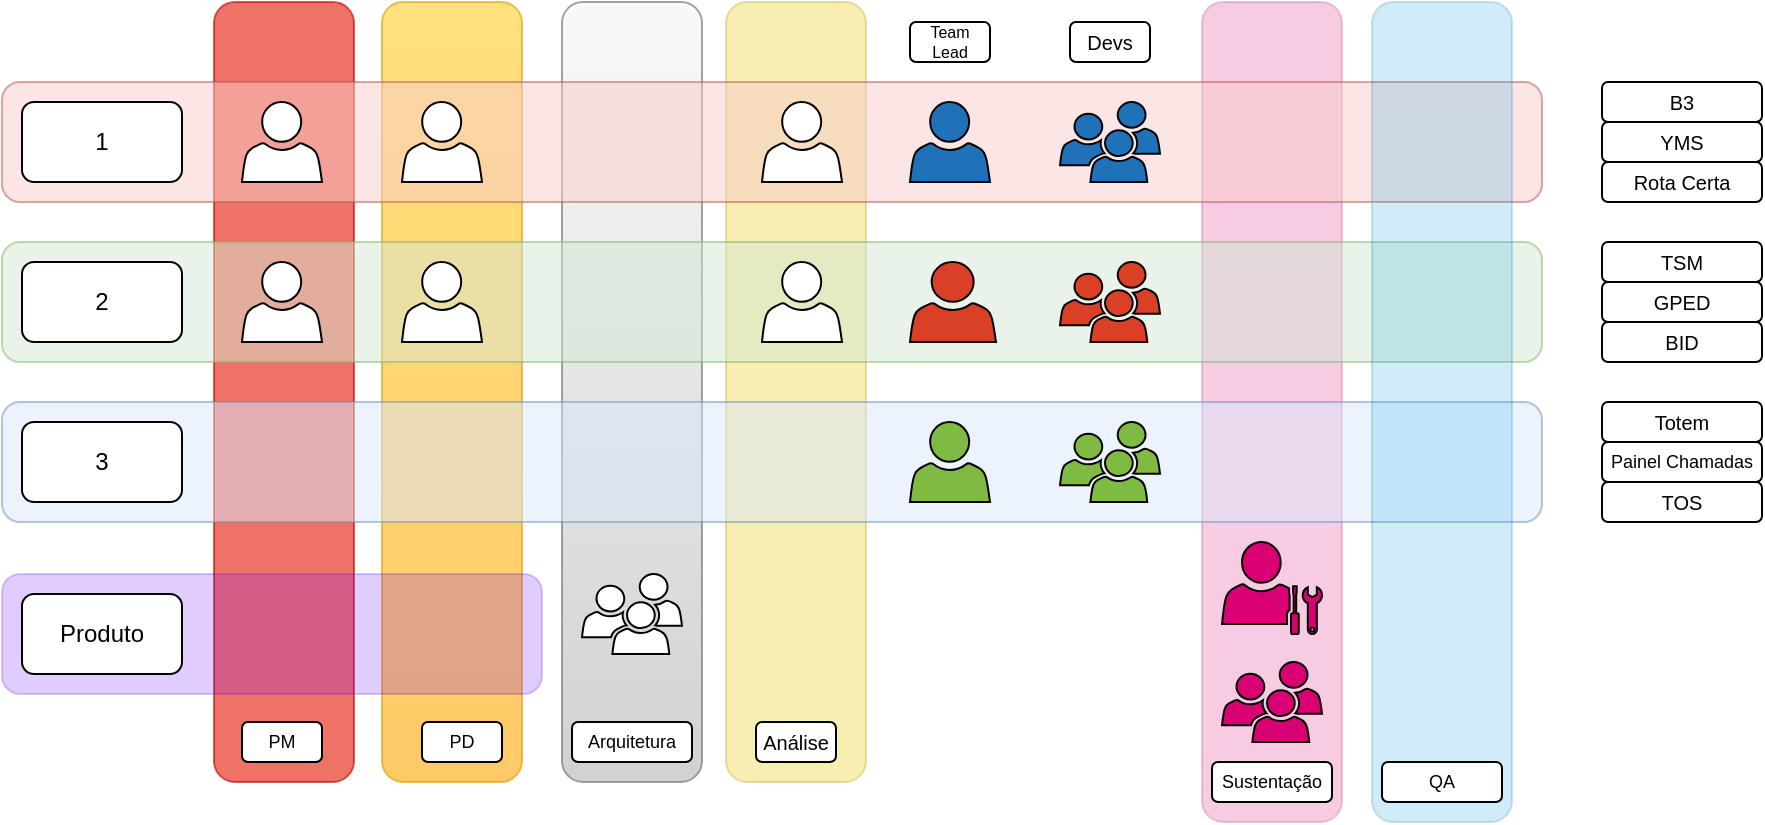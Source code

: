 <mxfile version="22.1.9" type="github" pages="4">
  <diagram name="Página-1" id="LgLnZPeBpwjTRLAhEPR4">
    <mxGraphModel dx="983" dy="518" grid="1" gridSize="10" guides="1" tooltips="1" connect="1" arrows="1" fold="1" page="1" pageScale="1" pageWidth="827" pageHeight="1169" math="0" shadow="0">
      <root>
        <mxCell id="0" />
        <mxCell id="1" parent="0" />
        <mxCell id="LEy9nO0lV_JYxe-C6kYJ-57" value="" style="rounded=1;whiteSpace=wrap;html=1;fillColor=#e51400;strokeColor=#B20000;opacity=60;fontColor=#ffffff;" parent="1" vertex="1">
          <mxGeometry x="106" y="30" width="70" height="390" as="geometry" />
        </mxCell>
        <mxCell id="LEy9nO0lV_JYxe-C6kYJ-56" value="" style="rounded=1;whiteSpace=wrap;html=1;fillColor=#ffcd28;strokeColor=#d79b00;opacity=60;gradientColor=#ffa500;" parent="1" vertex="1">
          <mxGeometry x="190" y="30" width="70" height="390" as="geometry" />
        </mxCell>
        <mxCell id="LEy9nO0lV_JYxe-C6kYJ-49" value="" style="rounded=1;whiteSpace=wrap;html=1;fillStyle=auto;opacity=20;fillColor=#6a00ff;strokeColor=#3700CC;fontColor=#ffffff;" parent="1" vertex="1">
          <mxGeometry y="316" width="270" height="60" as="geometry" />
        </mxCell>
        <mxCell id="LEy9nO0lV_JYxe-C6kYJ-42" value="" style="rounded=1;whiteSpace=wrap;html=1;fillColor=#f5f5f5;strokeColor=#666666;opacity=60;gradientColor=#b3b3b3;" parent="1" vertex="1">
          <mxGeometry x="280" y="30" width="70" height="390" as="geometry" />
        </mxCell>
        <mxCell id="LEy9nO0lV_JYxe-C6kYJ-44" value="" style="rounded=1;whiteSpace=wrap;html=1;fillColor=#e3c800;fontColor=#000000;strokeColor=#B09500;opacity=30;" parent="1" vertex="1">
          <mxGeometry x="362" y="30" width="70" height="390" as="geometry" />
        </mxCell>
        <mxCell id="LEy9nO0lV_JYxe-C6kYJ-41" value="" style="rounded=1;whiteSpace=wrap;html=1;fillStyle=auto;opacity=20;fillColor=#d80073;strokeColor=#A50040;fontColor=#ffffff;" parent="1" vertex="1">
          <mxGeometry x="600" y="30" width="70" height="410" as="geometry" />
        </mxCell>
        <mxCell id="LEy9nO0lV_JYxe-C6kYJ-40" value="" style="rounded=1;whiteSpace=wrap;html=1;fillStyle=auto;opacity=50;fillColor=#dae8fc;strokeColor=#6c8ebf;" parent="1" vertex="1">
          <mxGeometry y="230" width="770" height="60" as="geometry" />
        </mxCell>
        <mxCell id="LEy9nO0lV_JYxe-C6kYJ-38" value="" style="rounded=1;whiteSpace=wrap;html=1;fillStyle=auto;opacity=50;fillColor=#f8cecc;strokeColor=#b85450;" parent="1" vertex="1">
          <mxGeometry y="70" width="770" height="60" as="geometry" />
        </mxCell>
        <mxCell id="LEy9nO0lV_JYxe-C6kYJ-39" value="" style="rounded=1;whiteSpace=wrap;html=1;fillStyle=auto;opacity=50;fillColor=#d5e8d4;strokeColor=#82b366;" parent="1" vertex="1">
          <mxGeometry y="150" width="770" height="60" as="geometry" />
        </mxCell>
        <mxCell id="LEy9nO0lV_JYxe-C6kYJ-6" value="" style="sketch=0;pointerEvents=1;shadow=0;dashed=0;html=1;strokeColor=default;labelPosition=center;verticalLabelPosition=bottom;verticalAlign=top;outlineConnect=0;align=center;shape=mxgraph.office.users.users;fillColor=#2072B8;" parent="1" vertex="1">
          <mxGeometry x="529" y="80" width="50" height="40" as="geometry" />
        </mxCell>
        <mxCell id="LEy9nO0lV_JYxe-C6kYJ-7" value="" style="sketch=0;pointerEvents=1;shadow=0;dashed=0;html=1;strokeColor=default;labelPosition=center;verticalLabelPosition=bottom;verticalAlign=top;outlineConnect=0;align=center;shape=mxgraph.office.users.users;fillColor=#7FBA42;" parent="1" vertex="1">
          <mxGeometry x="529" y="240" width="50" height="40" as="geometry" />
        </mxCell>
        <mxCell id="LEy9nO0lV_JYxe-C6kYJ-8" value="" style="sketch=0;pointerEvents=1;shadow=0;dashed=0;html=1;strokeColor=default;labelPosition=center;verticalLabelPosition=bottom;verticalAlign=top;outlineConnect=0;align=center;shape=mxgraph.office.users.users;fillColor=#DA4026;" parent="1" vertex="1">
          <mxGeometry x="529" y="160" width="50" height="40" as="geometry" />
        </mxCell>
        <mxCell id="LEy9nO0lV_JYxe-C6kYJ-9" value="" style="sketch=0;pointerEvents=1;shadow=0;dashed=0;html=1;strokeColor=default;labelPosition=center;verticalLabelPosition=bottom;verticalAlign=top;outlineConnect=0;align=center;shape=mxgraph.office.users.user;fillColor=#2072B8;" parent="1" vertex="1">
          <mxGeometry x="454" y="80" width="40" height="40" as="geometry" />
        </mxCell>
        <mxCell id="LEy9nO0lV_JYxe-C6kYJ-10" value="" style="sketch=0;pointerEvents=1;shadow=0;dashed=0;html=1;strokeColor=default;labelPosition=center;verticalLabelPosition=bottom;verticalAlign=top;outlineConnect=0;align=center;shape=mxgraph.office.users.user;fillColor=#DA4026;" parent="1" vertex="1">
          <mxGeometry x="454" y="160" width="43" height="40" as="geometry" />
        </mxCell>
        <mxCell id="LEy9nO0lV_JYxe-C6kYJ-11" value="" style="sketch=0;pointerEvents=1;shadow=0;dashed=0;html=1;strokeColor=default;labelPosition=center;verticalLabelPosition=bottom;verticalAlign=top;outlineConnect=0;align=center;shape=mxgraph.office.users.user;fillColor=#7FBA42;" parent="1" vertex="1">
          <mxGeometry x="454" y="240" width="40" height="40" as="geometry" />
        </mxCell>
        <mxCell id="LEy9nO0lV_JYxe-C6kYJ-15" value="" style="sketch=0;pointerEvents=1;shadow=0;dashed=0;html=1;strokeColor=default;fillColor=#d80073;labelPosition=center;verticalLabelPosition=bottom;verticalAlign=top;outlineConnect=0;align=center;shape=mxgraph.office.users.administrator;fontColor=#ffffff;" parent="1" vertex="1">
          <mxGeometry x="610" y="300" width="50" height="46" as="geometry" />
        </mxCell>
        <mxCell id="LEy9nO0lV_JYxe-C6kYJ-22" value="Devs" style="rounded=1;whiteSpace=wrap;html=1;fontSize=10;" parent="1" vertex="1">
          <mxGeometry x="534" y="40" width="40" height="20" as="geometry" />
        </mxCell>
        <mxCell id="LEy9nO0lV_JYxe-C6kYJ-23" value="Team Lead" style="rounded=1;whiteSpace=wrap;html=1;fontSize=8;" parent="1" vertex="1">
          <mxGeometry x="454" y="40" width="40" height="20" as="geometry" />
        </mxCell>
        <mxCell id="LEy9nO0lV_JYxe-C6kYJ-24" value="Análise" style="rounded=1;whiteSpace=wrap;html=1;fontSize=10;" parent="1" vertex="1">
          <mxGeometry x="377" y="390" width="40" height="20" as="geometry" />
        </mxCell>
        <mxCell id="LEy9nO0lV_JYxe-C6kYJ-25" value="Arquitetura" style="rounded=1;whiteSpace=wrap;html=1;fontSize=9;" parent="1" vertex="1">
          <mxGeometry x="285" y="390" width="60" height="20" as="geometry" />
        </mxCell>
        <mxCell id="LEy9nO0lV_JYxe-C6kYJ-30" value="" style="sketch=0;pointerEvents=1;shadow=0;dashed=0;html=1;strokeColor=default;fillColor=#d80073;labelPosition=center;verticalLabelPosition=bottom;verticalAlign=top;outlineConnect=0;align=center;shape=mxgraph.office.users.users;fontColor=#ffffff;" parent="1" vertex="1">
          <mxGeometry x="610" y="360" width="50" height="40" as="geometry" />
        </mxCell>
        <mxCell id="LEy9nO0lV_JYxe-C6kYJ-31" value="B3" style="rounded=1;whiteSpace=wrap;html=1;fontSize=10;" parent="1" vertex="1">
          <mxGeometry x="800" y="70" width="80" height="20" as="geometry" />
        </mxCell>
        <mxCell id="LEy9nO0lV_JYxe-C6kYJ-32" value="YMS" style="rounded=1;whiteSpace=wrap;html=1;fontSize=10;" parent="1" vertex="1">
          <mxGeometry x="800" y="90" width="80" height="20" as="geometry" />
        </mxCell>
        <mxCell id="LEy9nO0lV_JYxe-C6kYJ-33" value="TSM" style="rounded=1;whiteSpace=wrap;html=1;fontSize=10;" parent="1" vertex="1">
          <mxGeometry x="800" y="150" width="80" height="20" as="geometry" />
        </mxCell>
        <mxCell id="LEy9nO0lV_JYxe-C6kYJ-34" value="GPED" style="rounded=1;whiteSpace=wrap;html=1;fontSize=10;" parent="1" vertex="1">
          <mxGeometry x="800" y="170" width="80" height="20" as="geometry" />
        </mxCell>
        <mxCell id="LEy9nO0lV_JYxe-C6kYJ-35" value="Rota Certa" style="rounded=1;whiteSpace=wrap;html=1;fontSize=10;" parent="1" vertex="1">
          <mxGeometry x="800" y="110" width="80" height="20" as="geometry" />
        </mxCell>
        <mxCell id="LEy9nO0lV_JYxe-C6kYJ-36" value="Totem" style="rounded=1;whiteSpace=wrap;html=1;fontSize=10;" parent="1" vertex="1">
          <mxGeometry x="800" y="230" width="80" height="20" as="geometry" />
        </mxCell>
        <mxCell id="LEy9nO0lV_JYxe-C6kYJ-37" value="Painel Chamadas" style="rounded=1;whiteSpace=wrap;html=1;fontSize=9;" parent="1" vertex="1">
          <mxGeometry x="800" y="250" width="80" height="20" as="geometry" />
        </mxCell>
        <mxCell id="LEy9nO0lV_JYxe-C6kYJ-17" value="1" style="rounded=1;whiteSpace=wrap;html=1;fillColor=#FFFFFF;" parent="1" vertex="1">
          <mxGeometry x="10" y="80" width="80" height="40" as="geometry" />
        </mxCell>
        <mxCell id="LEy9nO0lV_JYxe-C6kYJ-21" value="3" style="rounded=1;whiteSpace=wrap;html=1;fillColor=#FFFFFF;" parent="1" vertex="1">
          <mxGeometry x="10" y="240" width="80" height="40" as="geometry" />
        </mxCell>
        <mxCell id="LEy9nO0lV_JYxe-C6kYJ-28" value="Sustentação" style="rounded=1;whiteSpace=wrap;html=1;fillColor=#FFFFFF;fontSize=9;" parent="1" vertex="1">
          <mxGeometry x="605" y="410" width="60" height="20" as="geometry" />
        </mxCell>
        <mxCell id="LEy9nO0lV_JYxe-C6kYJ-18" value="2" style="rounded=1;whiteSpace=wrap;html=1;fillColor=#FFFFFF;" parent="1" vertex="1">
          <mxGeometry x="10" y="160" width="80" height="40" as="geometry" />
        </mxCell>
        <mxCell id="LEy9nO0lV_JYxe-C6kYJ-48" value="Produto" style="rounded=1;whiteSpace=wrap;html=1;fillColor=#FFFFFF;" parent="1" vertex="1">
          <mxGeometry x="10" y="326" width="80" height="40" as="geometry" />
        </mxCell>
        <mxCell id="LEy9nO0lV_JYxe-C6kYJ-50" value="PM" style="rounded=1;whiteSpace=wrap;html=1;fontSize=9;" parent="1" vertex="1">
          <mxGeometry x="120" y="390" width="40" height="20" as="geometry" />
        </mxCell>
        <mxCell id="LEy9nO0lV_JYxe-C6kYJ-51" value="PD" style="rounded=1;whiteSpace=wrap;html=1;fontSize=9;" parent="1" vertex="1">
          <mxGeometry x="210" y="390" width="40" height="20" as="geometry" />
        </mxCell>
        <mxCell id="6XTdwXwsE8sKMy_HgkiJ-6" value="" style="sketch=0;pointerEvents=1;shadow=0;dashed=0;html=1;labelPosition=center;verticalLabelPosition=bottom;verticalAlign=top;outlineConnect=0;align=center;shape=mxgraph.office.users.user;" vertex="1" parent="1">
          <mxGeometry x="380" y="80" width="40" height="40" as="geometry" />
        </mxCell>
        <mxCell id="6XTdwXwsE8sKMy_HgkiJ-7" value="" style="sketch=0;pointerEvents=1;shadow=0;dashed=0;html=1;labelPosition=center;verticalLabelPosition=bottom;verticalAlign=top;outlineConnect=0;align=center;shape=mxgraph.office.users.user;" vertex="1" parent="1">
          <mxGeometry x="380" y="160" width="40" height="40" as="geometry" />
        </mxCell>
        <mxCell id="6XTdwXwsE8sKMy_HgkiJ-9" value="" style="sketch=0;pointerEvents=1;shadow=0;dashed=0;html=1;labelPosition=center;verticalLabelPosition=bottom;verticalAlign=top;outlineConnect=0;align=center;shape=mxgraph.office.users.user;" vertex="1" parent="1">
          <mxGeometry x="200" y="160" width="40" height="40" as="geometry" />
        </mxCell>
        <mxCell id="6XTdwXwsE8sKMy_HgkiJ-10" value="" style="sketch=0;pointerEvents=1;shadow=0;dashed=0;html=1;labelPosition=center;verticalLabelPosition=bottom;verticalAlign=top;outlineConnect=0;align=center;shape=mxgraph.office.users.user;" vertex="1" parent="1">
          <mxGeometry x="200" y="80" width="40" height="40" as="geometry" />
        </mxCell>
        <mxCell id="6XTdwXwsE8sKMy_HgkiJ-11" value="" style="sketch=0;pointerEvents=1;shadow=0;dashed=0;html=1;labelPosition=center;verticalLabelPosition=bottom;verticalAlign=top;outlineConnect=0;align=center;shape=mxgraph.office.users.user;" vertex="1" parent="1">
          <mxGeometry x="120" y="160" width="40" height="40" as="geometry" />
        </mxCell>
        <mxCell id="6XTdwXwsE8sKMy_HgkiJ-12" value="" style="sketch=0;pointerEvents=1;shadow=0;dashed=0;html=1;labelPosition=center;verticalLabelPosition=bottom;verticalAlign=top;outlineConnect=0;align=center;shape=mxgraph.office.users.user;" vertex="1" parent="1">
          <mxGeometry x="120" y="80" width="40" height="40" as="geometry" />
        </mxCell>
        <mxCell id="6XTdwXwsE8sKMy_HgkiJ-13" value="BID" style="rounded=1;whiteSpace=wrap;html=1;fontSize=10;" vertex="1" parent="1">
          <mxGeometry x="800" y="190" width="80" height="20" as="geometry" />
        </mxCell>
        <mxCell id="6XTdwXwsE8sKMy_HgkiJ-15" value="TOS" style="rounded=1;whiteSpace=wrap;html=1;fontSize=10;" vertex="1" parent="1">
          <mxGeometry x="800" y="270" width="80" height="20" as="geometry" />
        </mxCell>
        <mxCell id="6XTdwXwsE8sKMy_HgkiJ-19" value="" style="sketch=0;pointerEvents=1;shadow=0;dashed=0;html=1;labelPosition=center;verticalLabelPosition=bottom;verticalAlign=top;outlineConnect=0;align=center;shape=mxgraph.office.users.users;" vertex="1" parent="1">
          <mxGeometry x="290" y="316" width="50" height="40" as="geometry" />
        </mxCell>
        <mxCell id="6XTdwXwsE8sKMy_HgkiJ-20" value="" style="rounded=1;whiteSpace=wrap;html=1;fillStyle=auto;opacity=20;fillColor=#1ba1e2;strokeColor=#006EAF;fontColor=#ffffff;" vertex="1" parent="1">
          <mxGeometry x="685" y="30" width="70" height="410" as="geometry" />
        </mxCell>
        <mxCell id="6XTdwXwsE8sKMy_HgkiJ-21" value="QA" style="rounded=1;whiteSpace=wrap;html=1;fillColor=#FFFFFF;fontSize=9;" vertex="1" parent="1">
          <mxGeometry x="690" y="410" width="60" height="20" as="geometry" />
        </mxCell>
      </root>
    </mxGraphModel>
  </diagram>
  <diagram name="Cópia do Página-1" id="lyCwMMUarYOyz2kQL-Ol">
    <mxGraphModel dx="2411" dy="2003" grid="1" gridSize="10" guides="1" tooltips="1" connect="1" arrows="1" fold="1" page="1" pageScale="1" pageWidth="827" pageHeight="1169" math="0" shadow="0">
      <root>
        <mxCell id="0K3pB7vRzEtjPuFGmUZY-0" />
        <mxCell id="0K3pB7vRzEtjPuFGmUZY-1" parent="0K3pB7vRzEtjPuFGmUZY-0" />
        <mxCell id="EJQyZETeWjXXF6MOZ_eN-113" value="Desenv." style="rounded=1;whiteSpace=wrap;html=1;fillColor=default;verticalAlign=top;dashed=1;fillStyle=auto;glass=0;perimeterSpacing=2;strokeWidth=3;fontSize=19;arcSize=3;" vertex="1" parent="0K3pB7vRzEtjPuFGmUZY-1">
          <mxGeometry x="270" y="-280" width="600" height="1010" as="geometry" />
        </mxCell>
        <mxCell id="0K3pB7vRzEtjPuFGmUZY-34" value="Produto" style="rounded=1;whiteSpace=wrap;html=1;fillColor=default;verticalAlign=top;dashed=1;fillStyle=auto;glass=0;perimeterSpacing=2;strokeWidth=3;fontSize=19;arcSize=4;" vertex="1" parent="0K3pB7vRzEtjPuFGmUZY-1">
          <mxGeometry x="70" y="-280" width="180" height="1010" as="geometry" />
        </mxCell>
        <mxCell id="0K3pB7vRzEtjPuFGmUZY-2" value="" style="rounded=1;whiteSpace=wrap;html=1;fillColor=#e51400;strokeColor=#B20000;opacity=60;fontColor=#ffffff;" vertex="1" parent="0K3pB7vRzEtjPuFGmUZY-1">
          <mxGeometry x="86" y="-250" width="70" height="970" as="geometry" />
        </mxCell>
        <mxCell id="0K3pB7vRzEtjPuFGmUZY-3" value="" style="rounded=1;whiteSpace=wrap;html=1;fillColor=#ffcd28;strokeColor=#d79b00;opacity=60;gradientColor=#ffa500;" vertex="1" parent="0K3pB7vRzEtjPuFGmUZY-1">
          <mxGeometry x="170" y="-250" width="70" height="970" as="geometry" />
        </mxCell>
        <mxCell id="0K3pB7vRzEtjPuFGmUZY-5" value="" style="rounded=1;whiteSpace=wrap;html=1;fillColor=#f5f5f5;strokeColor=#666666;opacity=80;gradientColor=#b3b3b3;" vertex="1" parent="0K3pB7vRzEtjPuFGmUZY-1">
          <mxGeometry x="280" y="-250" width="70" height="970" as="geometry" />
        </mxCell>
        <mxCell id="0K3pB7vRzEtjPuFGmUZY-6" value="" style="rounded=1;whiteSpace=wrap;html=1;fillColor=#e3c800;fontColor=#000000;strokeColor=#B09500;opacity=30;" vertex="1" parent="0K3pB7vRzEtjPuFGmUZY-1">
          <mxGeometry x="362" y="-250" width="70" height="970" as="geometry" />
        </mxCell>
        <mxCell id="0K3pB7vRzEtjPuFGmUZY-7" value="" style="rounded=1;whiteSpace=wrap;html=1;fillStyle=auto;opacity=20;fillColor=#d80073;strokeColor=#A50040;fontColor=#ffffff;" vertex="1" parent="0K3pB7vRzEtjPuFGmUZY-1">
          <mxGeometry x="660.47" y="-250" width="109.53" height="970" as="geometry" />
        </mxCell>
        <mxCell id="0K3pB7vRzEtjPuFGmUZY-8" value="" style="rounded=1;whiteSpace=wrap;html=1;fillStyle=auto;opacity=50;fillColor=#dae8fc;strokeColor=#6c8ebf;" vertex="1" parent="0K3pB7vRzEtjPuFGmUZY-1">
          <mxGeometry x="-30" y="561.25" width="910" height="138.75" as="geometry" />
        </mxCell>
        <mxCell id="0K3pB7vRzEtjPuFGmUZY-9" value="" style="rounded=1;whiteSpace=wrap;html=1;fillStyle=auto;opacity=50;fillColor=#f8cecc;strokeColor=#b85450;" vertex="1" parent="0K3pB7vRzEtjPuFGmUZY-1">
          <mxGeometry x="-30" width="910" height="150" as="geometry" />
        </mxCell>
        <mxCell id="0K3pB7vRzEtjPuFGmUZY-10" value="" style="rounded=1;whiteSpace=wrap;html=1;fillStyle=auto;opacity=50;fillColor=#d5e8d4;strokeColor=#82b366;" vertex="1" parent="0K3pB7vRzEtjPuFGmUZY-1">
          <mxGeometry x="-30" y="150" width="910" height="410" as="geometry" />
        </mxCell>
        <mxCell id="0K3pB7vRzEtjPuFGmUZY-14" value="Darossi" style="sketch=0;pointerEvents=1;shadow=0;dashed=0;html=1;strokeColor=default;labelPosition=center;verticalLabelPosition=bottom;verticalAlign=top;outlineConnect=0;align=center;shape=mxgraph.office.users.user;fillColor=#FF6666;" vertex="1" parent="0K3pB7vRzEtjPuFGmUZY-1">
          <mxGeometry x="462.5" y="50" width="40" height="40" as="geometry" />
        </mxCell>
        <mxCell id="0K3pB7vRzEtjPuFGmUZY-15" value="Gabriel" style="sketch=0;pointerEvents=1;shadow=0;dashed=0;html=1;strokeColor=default;labelPosition=center;verticalLabelPosition=bottom;verticalAlign=top;outlineConnect=0;align=center;shape=mxgraph.office.users.user;fillColor=#97D077;" vertex="1" parent="0K3pB7vRzEtjPuFGmUZY-1">
          <mxGeometry x="461" y="160" width="43" height="40" as="geometry" />
        </mxCell>
        <mxCell id="0K3pB7vRzEtjPuFGmUZY-16" value="&lt;font color=&quot;#000000&quot;&gt;Leonardo&lt;/font&gt;" style="sketch=0;pointerEvents=1;shadow=0;dashed=0;html=1;strokeColor=#001DBC;labelPosition=center;verticalLabelPosition=bottom;verticalAlign=top;outlineConnect=0;align=center;shape=mxgraph.office.users.user;fillColor=#0050ef;fontColor=#FFFFFF;" vertex="1" parent="0K3pB7vRzEtjPuFGmUZY-1">
          <mxGeometry x="454" y="588.8" width="40" height="40" as="geometry" />
        </mxCell>
        <mxCell id="0K3pB7vRzEtjPuFGmUZY-17" value="&lt;font color=&quot;#000000&quot;&gt;Guilherme&lt;/font&gt;" style="sketch=0;pointerEvents=1;shadow=0;dashed=0;html=1;strokeColor=default;fillColor=#d80073;labelPosition=center;verticalLabelPosition=bottom;verticalAlign=top;outlineConnect=0;align=center;shape=mxgraph.office.users.administrator;fontColor=#ffffff;" vertex="1" parent="0K3pB7vRzEtjPuFGmUZY-1">
          <mxGeometry x="695.24" y="-208" width="50" height="46" as="geometry" />
        </mxCell>
        <mxCell id="0K3pB7vRzEtjPuFGmUZY-20" value="Análise" style="rounded=1;whiteSpace=wrap;html=1;fontSize=10;" vertex="1" parent="0K3pB7vRzEtjPuFGmUZY-1">
          <mxGeometry x="374" y="-237" width="40" height="20" as="geometry" />
        </mxCell>
        <mxCell id="0K3pB7vRzEtjPuFGmUZY-21" value="Arquitetura" style="rounded=1;whiteSpace=wrap;html=1;fontSize=9;" vertex="1" parent="0K3pB7vRzEtjPuFGmUZY-1">
          <mxGeometry x="285" y="-237" width="60" height="20" as="geometry" />
        </mxCell>
        <mxCell id="0K3pB7vRzEtjPuFGmUZY-23" value="B3" style="rounded=1;whiteSpace=wrap;html=1;fontSize=10;" vertex="1" parent="0K3pB7vRzEtjPuFGmUZY-1">
          <mxGeometry x="-130" y="19.38" width="80" height="20" as="geometry" />
        </mxCell>
        <mxCell id="0K3pB7vRzEtjPuFGmUZY-24" value="YMS" style="rounded=1;whiteSpace=wrap;html=1;fontSize=10;" vertex="1" parent="0K3pB7vRzEtjPuFGmUZY-1">
          <mxGeometry x="-130" y="39.38" width="80" height="20" as="geometry" />
        </mxCell>
        <mxCell id="0K3pB7vRzEtjPuFGmUZY-25" value="TSM" style="rounded=1;whiteSpace=wrap;html=1;fontSize=10;" vertex="1" parent="0K3pB7vRzEtjPuFGmUZY-1">
          <mxGeometry x="-130" y="209.38" width="80" height="20" as="geometry" />
        </mxCell>
        <mxCell id="0K3pB7vRzEtjPuFGmUZY-26" value="GPED" style="rounded=1;whiteSpace=wrap;html=1;fontSize=10;" vertex="1" parent="0K3pB7vRzEtjPuFGmUZY-1">
          <mxGeometry x="-130" y="229.38" width="80" height="20" as="geometry" />
        </mxCell>
        <mxCell id="0K3pB7vRzEtjPuFGmUZY-27" value="Rota Certa" style="rounded=1;whiteSpace=wrap;html=1;fontSize=10;" vertex="1" parent="0K3pB7vRzEtjPuFGmUZY-1">
          <mxGeometry x="-130" y="59.38" width="80" height="20" as="geometry" />
        </mxCell>
        <mxCell id="0K3pB7vRzEtjPuFGmUZY-28" value="Totem" style="rounded=1;whiteSpace=wrap;html=1;fontSize=10;" vertex="1" parent="0K3pB7vRzEtjPuFGmUZY-1">
          <mxGeometry x="-130" y="560.63" width="80" height="20" as="geometry" />
        </mxCell>
        <mxCell id="0K3pB7vRzEtjPuFGmUZY-29" value="Painel Chamadas" style="rounded=1;whiteSpace=wrap;html=1;fontSize=9;" vertex="1" parent="0K3pB7vRzEtjPuFGmUZY-1">
          <mxGeometry x="-130" y="580.63" width="80" height="20" as="geometry" />
        </mxCell>
        <mxCell id="0K3pB7vRzEtjPuFGmUZY-30" value="1" style="rounded=1;whiteSpace=wrap;html=1;fillColor=#FFFFFF;" vertex="1" parent="0K3pB7vRzEtjPuFGmUZY-1">
          <mxGeometry x="-10" y="55" width="60" height="40" as="geometry" />
        </mxCell>
        <mxCell id="0K3pB7vRzEtjPuFGmUZY-31" value="3" style="rounded=1;whiteSpace=wrap;html=1;fillColor=#FFFFFF;" vertex="1" parent="0K3pB7vRzEtjPuFGmUZY-1">
          <mxGeometry x="-10" y="610.63" width="60" height="40" as="geometry" />
        </mxCell>
        <mxCell id="0K3pB7vRzEtjPuFGmUZY-32" value="Sustentação" style="rounded=1;whiteSpace=wrap;html=1;fillColor=#FFFFFF;fontSize=9;" vertex="1" parent="0K3pB7vRzEtjPuFGmUZY-1">
          <mxGeometry x="685.24" y="-237" width="60" height="20" as="geometry" />
        </mxCell>
        <mxCell id="0K3pB7vRzEtjPuFGmUZY-33" value="2" style="rounded=1;whiteSpace=wrap;html=1;fillColor=#FFFFFF;" vertex="1" parent="0K3pB7vRzEtjPuFGmUZY-1">
          <mxGeometry x="-10" y="350" width="60" height="40" as="geometry" />
        </mxCell>
        <mxCell id="0K3pB7vRzEtjPuFGmUZY-35" value="PM" style="rounded=1;whiteSpace=wrap;html=1;fontSize=9;" vertex="1" parent="0K3pB7vRzEtjPuFGmUZY-1">
          <mxGeometry x="101" y="-237" width="40" height="20" as="geometry" />
        </mxCell>
        <mxCell id="0K3pB7vRzEtjPuFGmUZY-36" value="PD" style="rounded=1;whiteSpace=wrap;html=1;fontSize=9;" vertex="1" parent="0K3pB7vRzEtjPuFGmUZY-1">
          <mxGeometry x="185" y="-237" width="40" height="20" as="geometry" />
        </mxCell>
        <mxCell id="0K3pB7vRzEtjPuFGmUZY-37" value="Luis Felipe" style="sketch=0;pointerEvents=1;shadow=0;dashed=0;html=1;labelPosition=center;verticalLabelPosition=bottom;verticalAlign=top;outlineConnect=0;align=center;shape=mxgraph.office.users.user;fillColor=#FFFF00;" vertex="1" parent="0K3pB7vRzEtjPuFGmUZY-1">
          <mxGeometry x="374" y="-140" width="40" height="40" as="geometry" />
        </mxCell>
        <mxCell id="0K3pB7vRzEtjPuFGmUZY-38" value="Mathias" style="sketch=0;pointerEvents=1;shadow=0;dashed=0;html=1;labelPosition=center;verticalLabelPosition=bottom;verticalAlign=top;outlineConnect=0;align=center;shape=mxgraph.office.users.user;fillColor=#FFFF00;" vertex="1" parent="0K3pB7vRzEtjPuFGmUZY-1">
          <mxGeometry x="374" y="-202" width="40" height="40" as="geometry" />
        </mxCell>
        <mxCell id="0K3pB7vRzEtjPuFGmUZY-39" value="André" style="sketch=0;pointerEvents=1;shadow=0;dashed=0;html=1;labelPosition=center;verticalLabelPosition=bottom;verticalAlign=top;outlineConnect=0;align=center;shape=mxgraph.office.users.user;fillColor=#f0a30a;fontColor=#000000;strokeColor=#000000;" vertex="1" parent="0K3pB7vRzEtjPuFGmUZY-1">
          <mxGeometry x="182" y="-210" width="40" height="40" as="geometry" />
        </mxCell>
        <mxCell id="0K3pB7vRzEtjPuFGmUZY-41" value="Alessandro" style="sketch=0;pointerEvents=1;shadow=0;dashed=0;html=1;labelPosition=center;verticalLabelPosition=bottom;verticalAlign=top;outlineConnect=0;align=center;shape=mxgraph.office.users.user;fillColor=#a20025;fontColor=#000000;strokeColor=#000000;" vertex="1" parent="0K3pB7vRzEtjPuFGmUZY-1">
          <mxGeometry x="101" y="-140" width="40" height="40" as="geometry" />
        </mxCell>
        <mxCell id="0K3pB7vRzEtjPuFGmUZY-42" value="Tonetti" style="sketch=0;pointerEvents=1;shadow=0;dashed=0;html=1;labelPosition=center;verticalLabelPosition=bottom;verticalAlign=top;outlineConnect=0;align=center;shape=mxgraph.office.users.user;fillColor=#a20025;fontColor=#000000;strokeColor=#000000;" vertex="1" parent="0K3pB7vRzEtjPuFGmUZY-1">
          <mxGeometry x="101" y="-210" width="40" height="40" as="geometry" />
        </mxCell>
        <mxCell id="0K3pB7vRzEtjPuFGmUZY-43" value="BID" style="rounded=1;whiteSpace=wrap;html=1;fontSize=10;" vertex="1" parent="0K3pB7vRzEtjPuFGmUZY-1">
          <mxGeometry x="-130" y="249.38" width="80" height="20" as="geometry" />
        </mxCell>
        <mxCell id="0K3pB7vRzEtjPuFGmUZY-44" value="TOS" style="rounded=1;whiteSpace=wrap;html=1;fontSize=10;" vertex="1" parent="0K3pB7vRzEtjPuFGmUZY-1">
          <mxGeometry x="-130" y="600.63" width="80" height="20" as="geometry" />
        </mxCell>
        <mxCell id="0K3pB7vRzEtjPuFGmUZY-46" value="" style="rounded=1;whiteSpace=wrap;html=1;fillStyle=auto;opacity=20;fillColor=#1ba1e2;strokeColor=#006EAF;fontColor=#ffffff;" vertex="1" parent="0K3pB7vRzEtjPuFGmUZY-1">
          <mxGeometry x="790" y="-250" width="70" height="970" as="geometry" />
        </mxCell>
        <mxCell id="0K3pB7vRzEtjPuFGmUZY-47" value="QA" style="rounded=1;whiteSpace=wrap;html=1;fillColor=#FFFFFF;fontSize=9;" vertex="1" parent="0K3pB7vRzEtjPuFGmUZY-1">
          <mxGeometry x="798" y="-237" width="50" height="20" as="geometry" />
        </mxCell>
        <mxCell id="EJQyZETeWjXXF6MOZ_eN-0" value="André" style="sketch=0;pointerEvents=1;shadow=0;dashed=0;html=1;labelPosition=center;verticalLabelPosition=bottom;verticalAlign=top;outlineConnect=0;align=center;shape=mxgraph.office.users.user;fillColor=#969696;" vertex="1" parent="0K3pB7vRzEtjPuFGmUZY-1">
          <mxGeometry x="295" y="-210" width="40" height="40" as="geometry" />
        </mxCell>
        <mxCell id="EJQyZETeWjXXF6MOZ_eN-1" value="Luizão" style="sketch=0;pointerEvents=1;shadow=0;dashed=0;html=1;labelPosition=center;verticalLabelPosition=bottom;verticalAlign=top;outlineConnect=0;align=center;shape=mxgraph.office.users.user;fillColor=#969696;" vertex="1" parent="0K3pB7vRzEtjPuFGmUZY-1">
          <mxGeometry x="295" y="-140" width="40" height="40" as="geometry" />
        </mxCell>
        <mxCell id="EJQyZETeWjXXF6MOZ_eN-2" value="Daniel" style="sketch=0;pointerEvents=1;shadow=0;dashed=0;html=1;labelPosition=center;verticalLabelPosition=bottom;verticalAlign=top;outlineConnect=0;align=center;shape=mxgraph.office.users.user;fillColor=#969696;" vertex="1" parent="0K3pB7vRzEtjPuFGmUZY-1">
          <mxGeometry x="295" y="-70" width="40" height="40" as="geometry" />
        </mxCell>
        <mxCell id="EJQyZETeWjXXF6MOZ_eN-12" value="&amp;nbsp;Felipe&lt;br&gt;&lt;span style=&quot;background-color: initial;&quot;&gt;&amp;nbsp;Derick&lt;/span&gt;" style="rounded=1;whiteSpace=wrap;html=1;fillColor=#FFFFFF;align=left;" vertex="1" parent="0K3pB7vRzEtjPuFGmUZY-1">
          <mxGeometry x="1070" y="760" width="54.06" height="52" as="geometry" />
        </mxCell>
        <mxCell id="EJQyZETeWjXXF6MOZ_eN-14" value="Aldir" style="sketch=0;pointerEvents=1;shadow=0;dashed=0;html=1;labelPosition=center;verticalLabelPosition=bottom;verticalAlign=top;outlineConnect=0;align=center;shape=mxgraph.office.users.user;fillColor=#FFFF00;" vertex="1" parent="0K3pB7vRzEtjPuFGmUZY-1">
          <mxGeometry x="374" y="-70" width="40" height="40" as="geometry" />
        </mxCell>
        <mxCell id="EJQyZETeWjXXF6MOZ_eN-15" value="Menon" style="sketch=0;pointerEvents=1;shadow=0;dashed=0;html=1;labelPosition=center;verticalLabelPosition=bottom;verticalAlign=top;outlineConnect=0;align=center;shape=mxgraph.office.users.user;fillColor=#a20025;fontColor=#000000;strokeColor=#000000;" vertex="1" parent="0K3pB7vRzEtjPuFGmUZY-1">
          <mxGeometry x="101" y="-65" width="40" height="40" as="geometry" />
        </mxCell>
        <mxCell id="EJQyZETeWjXXF6MOZ_eN-28" value="Hermínio" style="sketch=0;pointerEvents=1;shadow=0;dashed=0;html=1;strokeColor=default;labelPosition=center;verticalLabelPosition=bottom;verticalAlign=top;outlineConnect=0;align=center;shape=mxgraph.office.users.user;fillColor=#97D077;" vertex="1" parent="0K3pB7vRzEtjPuFGmUZY-1">
          <mxGeometry x="469.5" y="234" width="29" height="30" as="geometry" />
        </mxCell>
        <mxCell id="EJQyZETeWjXXF6MOZ_eN-30" value="Henrique" style="sketch=0;pointerEvents=1;shadow=0;dashed=0;html=1;strokeColor=default;labelPosition=center;verticalLabelPosition=bottom;verticalAlign=top;outlineConnect=0;align=center;shape=mxgraph.office.users.user;fillColor=#97D077;" vertex="1" parent="0K3pB7vRzEtjPuFGmUZY-1">
          <mxGeometry x="468" y="320" width="29" height="30" as="geometry" />
        </mxCell>
        <mxCell id="EJQyZETeWjXXF6MOZ_eN-33" value="&lt;font color=&quot;#000000&quot;&gt;Rafael&lt;/font&gt;" style="sketch=0;pointerEvents=1;shadow=0;dashed=0;html=1;labelPosition=center;verticalLabelPosition=bottom;verticalAlign=top;outlineConnect=0;align=center;shape=mxgraph.office.users.user;fillColor=#66B2FF;fontColor=#ffffff;strokeColor=#000000;" vertex="1" parent="0K3pB7vRzEtjPuFGmUZY-1">
          <mxGeometry x="803" y="-210" width="40" height="40" as="geometry" />
        </mxCell>
        <mxCell id="EJQyZETeWjXXF6MOZ_eN-34" value="&lt;font color=&quot;#000000&quot;&gt;Lúcia&lt;/font&gt;" style="sketch=0;pointerEvents=1;shadow=0;dashed=0;html=1;labelPosition=center;verticalLabelPosition=bottom;verticalAlign=top;outlineConnect=0;align=center;shape=mxgraph.office.users.user;fillColor=#66B2FF;fontColor=#ffffff;strokeColor=#000000;" vertex="1" parent="0K3pB7vRzEtjPuFGmUZY-1">
          <mxGeometry x="803" y="-140" width="40" height="40" as="geometry" />
        </mxCell>
        <mxCell id="EJQyZETeWjXXF6MOZ_eN-37" value="&lt;font color=&quot;#000000&quot;&gt;João&lt;/font&gt;" style="sketch=0;pointerEvents=1;shadow=0;dashed=0;html=1;labelPosition=center;verticalLabelPosition=bottom;verticalAlign=top;outlineConnect=0;align=center;shape=mxgraph.office.users.user;fillColor=#66B2FF;fontColor=#ffffff;strokeColor=#000000;" vertex="1" parent="0K3pB7vRzEtjPuFGmUZY-1">
          <mxGeometry x="805" y="-70" width="40" height="40" as="geometry" />
        </mxCell>
        <mxCell id="EJQyZETeWjXXF6MOZ_eN-43" value="[SAAGRA] Ailem" style="rounded=1;whiteSpace=wrap;html=1;fontSize=11;align=left;" vertex="1" parent="0K3pB7vRzEtjPuFGmUZY-1">
          <mxGeometry x="528" y="660" width="90" height="20" as="geometry" />
        </mxCell>
        <mxCell id="EJQyZETeWjXXF6MOZ_eN-44" value="[B3] Fábio" style="rounded=1;whiteSpace=wrap;html=1;fontSize=11;align=left;" vertex="1" parent="0K3pB7vRzEtjPuFGmUZY-1">
          <mxGeometry x="530" y="30" width="90" height="20" as="geometry" />
        </mxCell>
        <mxCell id="EJQyZETeWjXXF6MOZ_eN-45" value="[YMS] Eberson" style="rounded=1;whiteSpace=wrap;html=1;fontSize=11;align=left;" vertex="1" parent="0K3pB7vRzEtjPuFGmUZY-1">
          <mxGeometry x="530" y="50" width="90" height="20" as="geometry" />
        </mxCell>
        <mxCell id="EJQyZETeWjXXF6MOZ_eN-46" value="[Rota] Gabriel" style="rounded=1;whiteSpace=wrap;html=1;fontSize=11;align=left;" vertex="1" parent="0K3pB7vRzEtjPuFGmUZY-1">
          <mxGeometry x="530" y="70" width="90" height="20" as="geometry" />
        </mxCell>
        <mxCell id="EJQyZETeWjXXF6MOZ_eN-47" value="Marcelo" style="rounded=1;whiteSpace=wrap;html=1;fontSize=11;align=left;" vertex="1" parent="0K3pB7vRzEtjPuFGmUZY-1">
          <mxGeometry x="530" y="90" width="90" height="20" as="geometry" />
        </mxCell>
        <mxCell id="EJQyZETeWjXXF6MOZ_eN-48" value="Moises" style="rounded=1;whiteSpace=wrap;html=1;fontSize=11;align=left;" vertex="1" parent="0K3pB7vRzEtjPuFGmUZY-1">
          <mxGeometry x="530" y="110" width="90" height="20" as="geometry" />
        </mxCell>
        <mxCell id="EJQyZETeWjXXF6MOZ_eN-76" value="[RUMO] Matheus" style="rounded=1;whiteSpace=wrap;html=1;fontSize=11;align=left;" vertex="1" parent="0K3pB7vRzEtjPuFGmUZY-1">
          <mxGeometry x="528" y="232" width="90" height="20" as="geometry" />
        </mxCell>
        <mxCell id="EJQyZETeWjXXF6MOZ_eN-77" value="[RUMO] Igor" style="rounded=1;whiteSpace=wrap;html=1;fontSize=11;align=left;" vertex="1" parent="0K3pB7vRzEtjPuFGmUZY-1">
          <mxGeometry x="528" y="252" width="90" height="20" as="geometry" />
        </mxCell>
        <mxCell id="EJQyZETeWjXXF6MOZ_eN-78" value="[RUMO] Marcos" style="rounded=1;whiteSpace=wrap;html=1;fontSize=11;align=left;" vertex="1" parent="0K3pB7vRzEtjPuFGmUZY-1">
          <mxGeometry x="528" y="272" width="90" height="20" as="geometry" />
        </mxCell>
        <mxCell id="EJQyZETeWjXXF6MOZ_eN-79" value="[Mosaic] Murilo" style="rounded=1;whiteSpace=wrap;html=1;fontSize=11;align=left;" vertex="1" parent="0K3pB7vRzEtjPuFGmUZY-1">
          <mxGeometry x="528" y="429" width="90" height="20" as="geometry" />
        </mxCell>
        <mxCell id="EJQyZETeWjXXF6MOZ_eN-80" value="[Mosaic] Serafim" style="rounded=1;whiteSpace=wrap;html=1;fontSize=11;align=left;" vertex="1" parent="0K3pB7vRzEtjPuFGmUZY-1">
          <mxGeometry x="528" y="449" width="90" height="20" as="geometry" />
        </mxCell>
        <mxCell id="EJQyZETeWjXXF6MOZ_eN-82" value="[BID] Bielski" style="rounded=1;whiteSpace=wrap;html=1;fontSize=11;align=left;" vertex="1" parent="0K3pB7vRzEtjPuFGmUZY-1">
          <mxGeometry x="528" y="481" width="90" height="20" as="geometry" />
        </mxCell>
        <mxCell id="EJQyZETeWjXXF6MOZ_eN-83" value="[BID] Everton" style="rounded=1;whiteSpace=wrap;html=1;fontSize=11;align=left;" vertex="1" parent="0K3pB7vRzEtjPuFGmUZY-1">
          <mxGeometry x="528" y="501" width="90" height="20" as="geometry" />
        </mxCell>
        <mxCell id="EJQyZETeWjXXF6MOZ_eN-84" value="[TSM] Schram" style="rounded=1;whiteSpace=wrap;html=1;fontSize=11;align=left;" vertex="1" parent="0K3pB7vRzEtjPuFGmUZY-1">
          <mxGeometry x="528" y="310" width="90" height="20" as="geometry" />
        </mxCell>
        <mxCell id="EJQyZETeWjXXF6MOZ_eN-86" value="[TSM] Anderson" style="rounded=1;whiteSpace=wrap;html=1;fontSize=11;align=left;" vertex="1" parent="0K3pB7vRzEtjPuFGmUZY-1">
          <mxGeometry x="528" y="330" width="90" height="20" as="geometry" />
        </mxCell>
        <mxCell id="EJQyZETeWjXXF6MOZ_eN-87" value="[TSM] André B." style="rounded=1;whiteSpace=wrap;html=1;fontSize=11;align=left;" vertex="1" parent="0K3pB7vRzEtjPuFGmUZY-1">
          <mxGeometry x="528" y="350" width="90" height="20" as="geometry" />
        </mxCell>
        <mxCell id="EJQyZETeWjXXF6MOZ_eN-88" value="[TSM] Mateus A." style="rounded=1;whiteSpace=wrap;html=1;fontSize=11;align=left;" vertex="1" parent="0K3pB7vRzEtjPuFGmUZY-1">
          <mxGeometry x="528" y="370" width="90" height="20" as="geometry" />
        </mxCell>
        <mxCell id="EJQyZETeWjXXF6MOZ_eN-89" value="[TSM] Nicolas" style="rounded=1;whiteSpace=wrap;html=1;fontSize=11;align=left;" vertex="1" parent="0K3pB7vRzEtjPuFGmUZY-1">
          <mxGeometry x="528" y="390" width="90" height="20" as="geometry" />
        </mxCell>
        <mxCell id="EJQyZETeWjXXF6MOZ_eN-90" value="[SAAGRA]Felipe" style="rounded=1;whiteSpace=wrap;html=1;fontSize=11;align=left;" vertex="1" parent="0K3pB7vRzEtjPuFGmUZY-1">
          <mxGeometry x="669.21" y="598.8" width="92.06" height="20" as="geometry" />
        </mxCell>
        <mxCell id="EJQyZETeWjXXF6MOZ_eN-91" value="[GTM] Derick" style="rounded=1;whiteSpace=wrap;html=1;fontSize=11;align=left;" vertex="1" parent="0K3pB7vRzEtjPuFGmUZY-1">
          <mxGeometry x="669.21" y="620.63" width="92.06" height="20" as="geometry" />
        </mxCell>
        <mxCell id="EJQyZETeWjXXF6MOZ_eN-103" value="[TSM] Edgar" style="rounded=1;whiteSpace=wrap;html=1;fontSize=11;align=left;" vertex="1" parent="0K3pB7vRzEtjPuFGmUZY-1">
          <mxGeometry x="669.21" y="330" width="92.06" height="20" as="geometry" />
        </mxCell>
        <mxCell id="EJQyZETeWjXXF6MOZ_eN-104" value="[Mosaic] Dalssoto" style="rounded=1;whiteSpace=wrap;html=1;fontSize=11;align=left;" vertex="1" parent="0K3pB7vRzEtjPuFGmUZY-1">
          <mxGeometry x="670.27" y="356" width="90" height="20" as="geometry" />
        </mxCell>
        <mxCell id="EJQyZETeWjXXF6MOZ_eN-107" value="[GTM] Luiz" style="rounded=1;whiteSpace=wrap;html=1;fontSize=11;align=left;" vertex="1" parent="0K3pB7vRzEtjPuFGmUZY-1">
          <mxGeometry x="528" y="640" width="90" height="20" as="geometry" />
        </mxCell>
        <mxCell id="EJQyZETeWjXXF6MOZ_eN-108" value="[GTM] Luciando" style="rounded=1;whiteSpace=wrap;html=1;fontSize=11;align=left;" vertex="1" parent="0K3pB7vRzEtjPuFGmUZY-1">
          <mxGeometry x="528" y="620" width="90" height="20" as="geometry" />
        </mxCell>
        <mxCell id="EJQyZETeWjXXF6MOZ_eN-109" value="[TOS] Samuel" style="rounded=1;whiteSpace=wrap;html=1;fontSize=11;align=left;" vertex="1" parent="0K3pB7vRzEtjPuFGmUZY-1">
          <mxGeometry x="528" y="600" width="90" height="20" as="geometry" />
        </mxCell>
        <mxCell id="EJQyZETeWjXXF6MOZ_eN-110" value="[TOS] Eduardo" style="rounded=1;whiteSpace=wrap;html=1;fontSize=11;align=left;" vertex="1" parent="0K3pB7vRzEtjPuFGmUZY-1">
          <mxGeometry x="528" y="580" width="90" height="20" as="geometry" />
        </mxCell>
        <mxCell id="EJQyZETeWjXXF6MOZ_eN-111" value="GTM" style="rounded=1;whiteSpace=wrap;html=1;fontSize=10;" vertex="1" parent="0K3pB7vRzEtjPuFGmUZY-1">
          <mxGeometry x="-130" y="620.63" width="80" height="20" as="geometry" />
        </mxCell>
        <mxCell id="EJQyZETeWjXXF6MOZ_eN-112" value="SAAGRA" style="rounded=1;whiteSpace=wrap;html=1;fontSize=10;" vertex="1" parent="0K3pB7vRzEtjPuFGmUZY-1">
          <mxGeometry x="-130" y="640.63" width="80" height="20" as="geometry" />
        </mxCell>
      </root>
    </mxGraphModel>
  </diagram>
  <diagram name="curto_prazo" id="alcIvQ8DoMJnpqtmlaxz">
    <mxGraphModel dx="2253" dy="1920" grid="1" gridSize="10" guides="1" tooltips="1" connect="1" arrows="1" fold="1" page="1" pageScale="1" pageWidth="827" pageHeight="1169" math="0" shadow="0">
      <root>
        <mxCell id="Pon-2stS2eXL-ErVrg9i-0" />
        <mxCell id="Pon-2stS2eXL-ErVrg9i-1" parent="Pon-2stS2eXL-ErVrg9i-0" />
        <mxCell id="Pon-2stS2eXL-ErVrg9i-2" value="Desenv." style="rounded=1;whiteSpace=wrap;html=1;fillColor=default;verticalAlign=top;dashed=1;fillStyle=auto;glass=0;perimeterSpacing=2;strokeWidth=3;fontSize=19;arcSize=3;" parent="Pon-2stS2eXL-ErVrg9i-1" vertex="1">
          <mxGeometry x="270" y="-280" width="600" height="1010" as="geometry" />
        </mxCell>
        <mxCell id="Pon-2stS2eXL-ErVrg9i-3" value="Produto" style="rounded=1;whiteSpace=wrap;html=1;fillColor=default;verticalAlign=top;dashed=1;fillStyle=auto;glass=0;perimeterSpacing=2;strokeWidth=3;fontSize=19;arcSize=4;" parent="Pon-2stS2eXL-ErVrg9i-1" vertex="1">
          <mxGeometry x="70" y="-280" width="180" height="1010" as="geometry" />
        </mxCell>
        <mxCell id="Pon-2stS2eXL-ErVrg9i-4" value="" style="rounded=1;whiteSpace=wrap;html=1;fillColor=#e51400;strokeColor=#B20000;opacity=60;fontColor=#ffffff;" parent="Pon-2stS2eXL-ErVrg9i-1" vertex="1">
          <mxGeometry x="86" y="-250" width="70" height="970" as="geometry" />
        </mxCell>
        <mxCell id="Pon-2stS2eXL-ErVrg9i-5" value="" style="rounded=1;whiteSpace=wrap;html=1;fillColor=#ffcd28;strokeColor=#d79b00;opacity=60;gradientColor=#ffa500;" parent="Pon-2stS2eXL-ErVrg9i-1" vertex="1">
          <mxGeometry x="170" y="-250" width="70" height="970" as="geometry" />
        </mxCell>
        <mxCell id="Pon-2stS2eXL-ErVrg9i-6" value="" style="rounded=1;whiteSpace=wrap;html=1;fillColor=#f5f5f5;strokeColor=#666666;opacity=80;gradientColor=#b3b3b3;" parent="Pon-2stS2eXL-ErVrg9i-1" vertex="1">
          <mxGeometry x="280" y="-250" width="70" height="970" as="geometry" />
        </mxCell>
        <mxCell id="Pon-2stS2eXL-ErVrg9i-7" value="" style="rounded=1;whiteSpace=wrap;html=1;fillColor=#e3c800;fontColor=#000000;strokeColor=#B09500;opacity=30;" parent="Pon-2stS2eXL-ErVrg9i-1" vertex="1">
          <mxGeometry x="362" y="-250" width="70" height="970" as="geometry" />
        </mxCell>
        <mxCell id="Pon-2stS2eXL-ErVrg9i-8" value="" style="rounded=1;whiteSpace=wrap;html=1;fillStyle=auto;opacity=20;fillColor=#d80073;strokeColor=#A50040;fontColor=#ffffff;" parent="Pon-2stS2eXL-ErVrg9i-1" vertex="1">
          <mxGeometry x="660.47" y="-250" width="109.53" height="970" as="geometry" />
        </mxCell>
        <mxCell id="Pon-2stS2eXL-ErVrg9i-9" value="" style="rounded=1;whiteSpace=wrap;html=1;fillStyle=auto;opacity=50;fillColor=#dae8fc;strokeColor=#6c8ebf;" parent="Pon-2stS2eXL-ErVrg9i-1" vertex="1">
          <mxGeometry x="-30" y="560" width="910" height="140" as="geometry" />
        </mxCell>
        <mxCell id="Pon-2stS2eXL-ErVrg9i-10" value="" style="rounded=1;whiteSpace=wrap;html=1;fillStyle=auto;opacity=50;fillColor=#f8cecc;strokeColor=#b85450;" parent="Pon-2stS2eXL-ErVrg9i-1" vertex="1">
          <mxGeometry x="-30" width="910" height="150" as="geometry" />
        </mxCell>
        <mxCell id="Pon-2stS2eXL-ErVrg9i-11" value="" style="rounded=1;whiteSpace=wrap;html=1;fillStyle=auto;opacity=50;fillColor=#d5e8d4;strokeColor=#82b366;" parent="Pon-2stS2eXL-ErVrg9i-1" vertex="1">
          <mxGeometry x="-30" y="150" width="910" height="410" as="geometry" />
        </mxCell>
        <mxCell id="Pon-2stS2eXL-ErVrg9i-12" value="Darossi" style="sketch=0;pointerEvents=1;shadow=0;dashed=0;html=1;strokeColor=default;labelPosition=center;verticalLabelPosition=bottom;verticalAlign=top;outlineConnect=0;align=center;shape=mxgraph.office.users.user;fillColor=#FF6666;" parent="Pon-2stS2eXL-ErVrg9i-1" vertex="1">
          <mxGeometry x="462.5" y="50" width="40" height="40" as="geometry" />
        </mxCell>
        <mxCell id="Pon-2stS2eXL-ErVrg9i-13" value="Gabriel" style="sketch=0;pointerEvents=1;shadow=0;dashed=0;html=1;strokeColor=default;labelPosition=center;verticalLabelPosition=bottom;verticalAlign=top;outlineConnect=0;align=center;shape=mxgraph.office.users.user;fillColor=#97D077;" parent="Pon-2stS2eXL-ErVrg9i-1" vertex="1">
          <mxGeometry x="461" y="160" width="43" height="40" as="geometry" />
        </mxCell>
        <mxCell id="Pon-2stS2eXL-ErVrg9i-14" value="&lt;font color=&quot;#000000&quot;&gt;Leonardo&lt;/font&gt;" style="sketch=0;pointerEvents=1;shadow=0;dashed=0;html=1;strokeColor=#001DBC;labelPosition=center;verticalLabelPosition=bottom;verticalAlign=top;outlineConnect=0;align=center;shape=mxgraph.office.users.user;fillColor=#0050ef;fontColor=#FFFFFF;" parent="Pon-2stS2eXL-ErVrg9i-1" vertex="1">
          <mxGeometry x="454" y="588.8" width="40" height="40" as="geometry" />
        </mxCell>
        <mxCell id="Pon-2stS2eXL-ErVrg9i-15" value="&lt;font color=&quot;#000000&quot;&gt;Guilherme&lt;/font&gt;" style="sketch=0;pointerEvents=1;shadow=0;dashed=0;html=1;strokeColor=default;fillColor=#d80073;labelPosition=center;verticalLabelPosition=bottom;verticalAlign=top;outlineConnect=0;align=center;shape=mxgraph.office.users.administrator;fontColor=#ffffff;" parent="Pon-2stS2eXL-ErVrg9i-1" vertex="1">
          <mxGeometry x="695.24" y="-200" width="50" height="46" as="geometry" />
        </mxCell>
        <mxCell id="Pon-2stS2eXL-ErVrg9i-16" value="Análise" style="rounded=1;whiteSpace=wrap;html=1;fontSize=10;" parent="Pon-2stS2eXL-ErVrg9i-1" vertex="1">
          <mxGeometry x="374" y="-237" width="40" height="20" as="geometry" />
        </mxCell>
        <mxCell id="Pon-2stS2eXL-ErVrg9i-17" value="Arquitetura" style="rounded=1;whiteSpace=wrap;html=1;fontSize=9;" parent="Pon-2stS2eXL-ErVrg9i-1" vertex="1">
          <mxGeometry x="285" y="-237" width="60" height="20" as="geometry" />
        </mxCell>
        <mxCell id="Pon-2stS2eXL-ErVrg9i-18" value="B3" style="rounded=1;whiteSpace=wrap;html=1;fontSize=10;" parent="Pon-2stS2eXL-ErVrg9i-1" vertex="1">
          <mxGeometry x="-130" y="19.38" width="80" height="20" as="geometry" />
        </mxCell>
        <mxCell id="Pon-2stS2eXL-ErVrg9i-19" value="YMS" style="rounded=1;whiteSpace=wrap;html=1;fontSize=10;" parent="Pon-2stS2eXL-ErVrg9i-1" vertex="1">
          <mxGeometry x="-130" y="39.38" width="80" height="20" as="geometry" />
        </mxCell>
        <mxCell id="Pon-2stS2eXL-ErVrg9i-20" value="TSM" style="rounded=1;whiteSpace=wrap;html=1;fontSize=10;" parent="Pon-2stS2eXL-ErVrg9i-1" vertex="1">
          <mxGeometry x="-130" y="209.38" width="80" height="20" as="geometry" />
        </mxCell>
        <mxCell id="Pon-2stS2eXL-ErVrg9i-21" value="GPED" style="rounded=1;whiteSpace=wrap;html=1;fontSize=10;" parent="Pon-2stS2eXL-ErVrg9i-1" vertex="1">
          <mxGeometry x="-130" y="60" width="80" height="20" as="geometry" />
        </mxCell>
        <mxCell id="Pon-2stS2eXL-ErVrg9i-22" value="Rota Certa" style="rounded=1;whiteSpace=wrap;html=1;fontSize=10;" parent="Pon-2stS2eXL-ErVrg9i-1" vertex="1">
          <mxGeometry x="-130" y="230" width="80" height="20" as="geometry" />
        </mxCell>
        <mxCell id="Pon-2stS2eXL-ErVrg9i-23" value="Totem" style="rounded=1;whiteSpace=wrap;html=1;fontSize=10;" parent="Pon-2stS2eXL-ErVrg9i-1" vertex="1">
          <mxGeometry x="-130" y="560.63" width="80" height="20" as="geometry" />
        </mxCell>
        <mxCell id="Pon-2stS2eXL-ErVrg9i-24" value="Painel Chamadas" style="rounded=1;whiteSpace=wrap;html=1;fontSize=9;" parent="Pon-2stS2eXL-ErVrg9i-1" vertex="1">
          <mxGeometry x="-130" y="580.63" width="80" height="20" as="geometry" />
        </mxCell>
        <mxCell id="Pon-2stS2eXL-ErVrg9i-25" value="1" style="rounded=1;whiteSpace=wrap;html=1;fillColor=#FFFFFF;" parent="Pon-2stS2eXL-ErVrg9i-1" vertex="1">
          <mxGeometry x="-10" y="55" width="60" height="40" as="geometry" />
        </mxCell>
        <mxCell id="Pon-2stS2eXL-ErVrg9i-26" value="3" style="rounded=1;whiteSpace=wrap;html=1;fillColor=#FFFFFF;" parent="Pon-2stS2eXL-ErVrg9i-1" vertex="1">
          <mxGeometry x="-10" y="610.63" width="60" height="40" as="geometry" />
        </mxCell>
        <mxCell id="Pon-2stS2eXL-ErVrg9i-27" value="Sustentação" style="rounded=1;whiteSpace=wrap;html=1;fillColor=#FFFFFF;fontSize=9;" parent="Pon-2stS2eXL-ErVrg9i-1" vertex="1">
          <mxGeometry x="685.24" y="-237" width="60" height="20" as="geometry" />
        </mxCell>
        <mxCell id="Pon-2stS2eXL-ErVrg9i-28" value="2" style="rounded=1;whiteSpace=wrap;html=1;fillColor=#FFFFFF;" parent="Pon-2stS2eXL-ErVrg9i-1" vertex="1">
          <mxGeometry x="-10" y="350" width="60" height="40" as="geometry" />
        </mxCell>
        <mxCell id="Pon-2stS2eXL-ErVrg9i-29" value="PM" style="rounded=1;whiteSpace=wrap;html=1;fontSize=9;" parent="Pon-2stS2eXL-ErVrg9i-1" vertex="1">
          <mxGeometry x="101" y="-237" width="40" height="20" as="geometry" />
        </mxCell>
        <mxCell id="Pon-2stS2eXL-ErVrg9i-30" value="PD" style="rounded=1;whiteSpace=wrap;html=1;fontSize=9;" parent="Pon-2stS2eXL-ErVrg9i-1" vertex="1">
          <mxGeometry x="185" y="-237" width="40" height="20" as="geometry" />
        </mxCell>
        <mxCell id="Pon-2stS2eXL-ErVrg9i-31" value="Luis Felipe" style="sketch=0;pointerEvents=1;shadow=0;dashed=0;html=1;labelPosition=center;verticalLabelPosition=bottom;verticalAlign=top;outlineConnect=0;align=center;shape=mxgraph.office.users.user;fillColor=#FFFF00;" parent="Pon-2stS2eXL-ErVrg9i-1" vertex="1">
          <mxGeometry x="380" y="49.38" width="40" height="40" as="geometry" />
        </mxCell>
        <mxCell id="Pon-2stS2eXL-ErVrg9i-32" value="Mathias" style="sketch=0;pointerEvents=1;shadow=0;dashed=0;html=1;labelPosition=center;verticalLabelPosition=bottom;verticalAlign=top;outlineConnect=0;align=center;shape=mxgraph.office.users.user;fillColor=#FFFF00;" parent="Pon-2stS2eXL-ErVrg9i-1" vertex="1">
          <mxGeometry x="380" y="262" width="40" height="40" as="geometry" />
        </mxCell>
        <mxCell id="Pon-2stS2eXL-ErVrg9i-33" value="André" style="sketch=0;pointerEvents=1;shadow=0;dashed=0;html=1;labelPosition=center;verticalLabelPosition=bottom;verticalAlign=top;outlineConnect=0;align=center;shape=mxgraph.office.users.user;fillColor=#f0a30a;fontColor=#000000;strokeColor=#000000;" parent="Pon-2stS2eXL-ErVrg9i-1" vertex="1">
          <mxGeometry x="185" y="320" width="40" height="40" as="geometry" />
        </mxCell>
        <mxCell id="Pon-2stS2eXL-ErVrg9i-34" value="Alessandro" style="sketch=0;pointerEvents=1;shadow=0;dashed=0;html=1;labelPosition=center;verticalLabelPosition=bottom;verticalAlign=top;outlineConnect=0;align=center;shape=mxgraph.office.users.user;fillColor=#a20025;fontColor=#000000;strokeColor=#000000;" parent="Pon-2stS2eXL-ErVrg9i-1" vertex="1">
          <mxGeometry x="101" y="320" width="40" height="40" as="geometry" />
        </mxCell>
        <mxCell id="Pon-2stS2eXL-ErVrg9i-35" value="Tonetti" style="sketch=0;pointerEvents=1;shadow=0;dashed=0;html=1;labelPosition=center;verticalLabelPosition=bottom;verticalAlign=top;outlineConnect=0;align=center;shape=mxgraph.office.users.user;fillColor=#a20025;fontColor=#000000;strokeColor=#000000;" parent="Pon-2stS2eXL-ErVrg9i-1" vertex="1">
          <mxGeometry x="101" y="50" width="40" height="40" as="geometry" />
        </mxCell>
        <mxCell id="Pon-2stS2eXL-ErVrg9i-36" value="BID" style="rounded=1;whiteSpace=wrap;html=1;fontSize=10;" parent="Pon-2stS2eXL-ErVrg9i-1" vertex="1">
          <mxGeometry x="-130" y="80" width="80" height="20" as="geometry" />
        </mxCell>
        <mxCell id="Pon-2stS2eXL-ErVrg9i-37" value="TOS" style="rounded=1;whiteSpace=wrap;html=1;fontSize=10;" parent="Pon-2stS2eXL-ErVrg9i-1" vertex="1">
          <mxGeometry x="-130" y="600.63" width="80" height="20" as="geometry" />
        </mxCell>
        <mxCell id="Pon-2stS2eXL-ErVrg9i-38" value="" style="rounded=1;whiteSpace=wrap;html=1;fillStyle=auto;opacity=20;fillColor=#1ba1e2;strokeColor=#006EAF;fontColor=#ffffff;" parent="Pon-2stS2eXL-ErVrg9i-1" vertex="1">
          <mxGeometry x="790" y="-250" width="70" height="970" as="geometry" />
        </mxCell>
        <mxCell id="Pon-2stS2eXL-ErVrg9i-39" value="QA" style="rounded=1;whiteSpace=wrap;html=1;fillColor=#FFFFFF;fontSize=9;" parent="Pon-2stS2eXL-ErVrg9i-1" vertex="1">
          <mxGeometry x="798" y="-237" width="50" height="20" as="geometry" />
        </mxCell>
        <mxCell id="Pon-2stS2eXL-ErVrg9i-40" value="André" style="sketch=0;pointerEvents=1;shadow=0;dashed=0;html=1;labelPosition=center;verticalLabelPosition=bottom;verticalAlign=top;outlineConnect=0;align=center;shape=mxgraph.office.users.user;fillColor=#969696;" parent="Pon-2stS2eXL-ErVrg9i-1" vertex="1">
          <mxGeometry x="295" y="-210" width="40" height="40" as="geometry" />
        </mxCell>
        <mxCell id="Pon-2stS2eXL-ErVrg9i-41" value="Luizão" style="sketch=0;pointerEvents=1;shadow=0;dashed=0;html=1;labelPosition=center;verticalLabelPosition=bottom;verticalAlign=top;outlineConnect=0;align=center;shape=mxgraph.office.users.user;fillColor=#969696;" parent="Pon-2stS2eXL-ErVrg9i-1" vertex="1">
          <mxGeometry x="295" y="-140" width="40" height="40" as="geometry" />
        </mxCell>
        <mxCell id="Pon-2stS2eXL-ErVrg9i-42" value="Daniel" style="sketch=0;pointerEvents=1;shadow=0;dashed=0;html=1;labelPosition=center;verticalLabelPosition=bottom;verticalAlign=top;outlineConnect=0;align=center;shape=mxgraph.office.users.user;fillColor=#969696;" parent="Pon-2stS2eXL-ErVrg9i-1" vertex="1">
          <mxGeometry x="295" y="-70" width="40" height="40" as="geometry" />
        </mxCell>
        <mxCell id="Pon-2stS2eXL-ErVrg9i-43" value="Aldir" style="sketch=0;pointerEvents=1;shadow=0;dashed=0;html=1;labelPosition=center;verticalLabelPosition=bottom;verticalAlign=top;outlineConnect=0;align=center;shape=mxgraph.office.users.user;fillColor=#FFFF00;" parent="Pon-2stS2eXL-ErVrg9i-1" vertex="1">
          <mxGeometry x="380" y="376" width="40" height="40" as="geometry" />
        </mxCell>
        <mxCell id="Pon-2stS2eXL-ErVrg9i-44" value="Menon" style="sketch=0;pointerEvents=1;shadow=0;dashed=0;html=1;labelPosition=center;verticalLabelPosition=bottom;verticalAlign=top;outlineConnect=0;align=center;shape=mxgraph.office.users.user;fillColor=#a20025;fontColor=#000000;strokeColor=#000000;" parent="Pon-2stS2eXL-ErVrg9i-1" vertex="1">
          <mxGeometry x="101" y="588.8" width="40" height="40" as="geometry" />
        </mxCell>
        <mxCell id="Pon-2stS2eXL-ErVrg9i-45" value="Henrique" style="sketch=0;pointerEvents=1;shadow=0;dashed=0;html=1;strokeColor=default;labelPosition=center;verticalLabelPosition=bottom;verticalAlign=top;outlineConnect=0;align=center;shape=mxgraph.office.users.user;fillColor=#97D077;" parent="Pon-2stS2eXL-ErVrg9i-1" vertex="1">
          <mxGeometry x="475" y="259" width="29" height="30" as="geometry" />
        </mxCell>
        <mxCell id="Pon-2stS2eXL-ErVrg9i-46" value="&lt;font color=&quot;#000000&quot;&gt;Rafael&lt;/font&gt;" style="sketch=0;pointerEvents=1;shadow=0;dashed=0;html=1;labelPosition=center;verticalLabelPosition=bottom;verticalAlign=top;outlineConnect=0;align=center;shape=mxgraph.office.users.user;fillColor=#66B2FF;fontColor=#ffffff;strokeColor=#000000;" parent="Pon-2stS2eXL-ErVrg9i-1" vertex="1">
          <mxGeometry x="805" y="55" width="40" height="40" as="geometry" />
        </mxCell>
        <mxCell id="Pon-2stS2eXL-ErVrg9i-47" value="&lt;font color=&quot;#000000&quot;&gt;Lúcia&lt;/font&gt;" style="sketch=0;pointerEvents=1;shadow=0;dashed=0;html=1;labelPosition=center;verticalLabelPosition=bottom;verticalAlign=top;outlineConnect=0;align=center;shape=mxgraph.office.users.user;fillColor=#66B2FF;fontColor=#ffffff;strokeColor=#000000;" parent="Pon-2stS2eXL-ErVrg9i-1" vertex="1">
          <mxGeometry x="803" y="259" width="40" height="40" as="geometry" />
        </mxCell>
        <mxCell id="Pon-2stS2eXL-ErVrg9i-48" value="&lt;font color=&quot;#000000&quot;&gt;João&lt;/font&gt;" style="sketch=0;pointerEvents=1;shadow=0;dashed=0;html=1;labelPosition=center;verticalLabelPosition=bottom;verticalAlign=top;outlineConnect=0;align=center;shape=mxgraph.office.users.user;fillColor=#66B2FF;fontColor=#ffffff;strokeColor=#000000;" parent="Pon-2stS2eXL-ErVrg9i-1" vertex="1">
          <mxGeometry x="805" y="369" width="40" height="40" as="geometry" />
        </mxCell>
        <mxCell id="Pon-2stS2eXL-ErVrg9i-49" value="[SAAGRA] Ailem" style="rounded=1;whiteSpace=wrap;html=1;fontSize=11;align=left;" parent="Pon-2stS2eXL-ErVrg9i-1" vertex="1">
          <mxGeometry x="528" y="660" width="90" height="20" as="geometry" />
        </mxCell>
        <mxCell id="Pon-2stS2eXL-ErVrg9i-50" value="[B3] Fábio" style="rounded=1;whiteSpace=wrap;html=1;fontSize=11;align=left;" parent="Pon-2stS2eXL-ErVrg9i-1" vertex="1">
          <mxGeometry x="528" y="15" width="90" height="20" as="geometry" />
        </mxCell>
        <mxCell id="Pon-2stS2eXL-ErVrg9i-51" value="[YMS] Eberson" style="rounded=1;whiteSpace=wrap;html=1;fontSize=11;align=left;" parent="Pon-2stS2eXL-ErVrg9i-1" vertex="1">
          <mxGeometry x="528" y="35" width="90" height="20" as="geometry" />
        </mxCell>
        <mxCell id="Pon-2stS2eXL-ErVrg9i-52" value="[Rota] Gabriel" style="rounded=1;whiteSpace=wrap;html=1;fontSize=11;align=left;" parent="Pon-2stS2eXL-ErVrg9i-1" vertex="1">
          <mxGeometry x="618" y="430" width="90" height="20" as="geometry" />
        </mxCell>
        <mxCell id="Pon-2stS2eXL-ErVrg9i-53" value="Marcelo" style="rounded=1;whiteSpace=wrap;html=1;fontSize=11;align=left;" parent="Pon-2stS2eXL-ErVrg9i-1" vertex="1">
          <mxGeometry x="528" y="55" width="90" height="20" as="geometry" />
        </mxCell>
        <mxCell id="Pon-2stS2eXL-ErVrg9i-54" value="Moises" style="rounded=1;whiteSpace=wrap;html=1;fontSize=11;align=left;" parent="Pon-2stS2eXL-ErVrg9i-1" vertex="1">
          <mxGeometry x="528" y="75" width="90" height="20" as="geometry" />
        </mxCell>
        <mxCell id="Pon-2stS2eXL-ErVrg9i-55" value="[RUMO] Matheus" style="rounded=1;whiteSpace=wrap;html=1;fontSize=11;align=left;" parent="Pon-2stS2eXL-ErVrg9i-1" vertex="1">
          <mxGeometry x="528" y="470" width="90" height="20" as="geometry" />
        </mxCell>
        <mxCell id="Pon-2stS2eXL-ErVrg9i-56" value="[RUMO] Igor" style="rounded=1;whiteSpace=wrap;html=1;fontSize=11;align=left;" parent="Pon-2stS2eXL-ErVrg9i-1" vertex="1">
          <mxGeometry x="528" y="490" width="90" height="20" as="geometry" />
        </mxCell>
        <mxCell id="Pon-2stS2eXL-ErVrg9i-57" value="[RUMO] Marcos" style="rounded=1;whiteSpace=wrap;html=1;fontSize=11;align=left;" parent="Pon-2stS2eXL-ErVrg9i-1" vertex="1">
          <mxGeometry x="528" y="510" width="90" height="20" as="geometry" />
        </mxCell>
        <mxCell id="Pon-2stS2eXL-ErVrg9i-58" value="[Mosaic] Murilo" style="rounded=1;whiteSpace=wrap;html=1;fontSize=11;align=left;" parent="Pon-2stS2eXL-ErVrg9i-1" vertex="1">
          <mxGeometry x="528" y="349" width="90" height="20" as="geometry" />
        </mxCell>
        <mxCell id="Pon-2stS2eXL-ErVrg9i-59" value="[Mosaic] Serafim" style="rounded=1;whiteSpace=wrap;html=1;fontSize=11;align=left;" parent="Pon-2stS2eXL-ErVrg9i-1" vertex="1">
          <mxGeometry x="528" y="369" width="90" height="20" as="geometry" />
        </mxCell>
        <mxCell id="Pon-2stS2eXL-ErVrg9i-60" value="[BID] Bielski" style="rounded=1;whiteSpace=wrap;html=1;fontSize=11;align=left;" parent="Pon-2stS2eXL-ErVrg9i-1" vertex="1">
          <mxGeometry x="528" y="95" width="90" height="20" as="geometry" />
        </mxCell>
        <mxCell id="Pon-2stS2eXL-ErVrg9i-61" value="[BID] Everton" style="rounded=1;whiteSpace=wrap;html=1;fontSize=11;align=left;" parent="Pon-2stS2eXL-ErVrg9i-1" vertex="1">
          <mxGeometry x="528" y="115" width="90" height="20" as="geometry" />
        </mxCell>
        <mxCell id="Pon-2stS2eXL-ErVrg9i-62" value="[TSM] Schram" style="rounded=1;whiteSpace=wrap;html=1;fontSize=11;align=left;" parent="Pon-2stS2eXL-ErVrg9i-1" vertex="1">
          <mxGeometry x="528" y="230" width="90" height="20" as="geometry" />
        </mxCell>
        <mxCell id="Pon-2stS2eXL-ErVrg9i-63" value="[TSM] Anderson" style="rounded=1;whiteSpace=wrap;html=1;fontSize=11;align=left;" parent="Pon-2stS2eXL-ErVrg9i-1" vertex="1">
          <mxGeometry x="528" y="250" width="90" height="20" as="geometry" />
        </mxCell>
        <mxCell id="Pon-2stS2eXL-ErVrg9i-64" value="[TSM] André B." style="rounded=1;whiteSpace=wrap;html=1;fontSize=11;align=left;" parent="Pon-2stS2eXL-ErVrg9i-1" vertex="1">
          <mxGeometry x="528" y="270" width="90" height="20" as="geometry" />
        </mxCell>
        <mxCell id="Pon-2stS2eXL-ErVrg9i-65" value="[TSM] Mateus A." style="rounded=1;whiteSpace=wrap;html=1;fontSize=11;align=left;" parent="Pon-2stS2eXL-ErVrg9i-1" vertex="1">
          <mxGeometry x="528" y="290" width="90" height="20" as="geometry" />
        </mxCell>
        <mxCell id="Pon-2stS2eXL-ErVrg9i-66" value="[TSM] Nicolas" style="rounded=1;whiteSpace=wrap;html=1;fontSize=11;align=left;" parent="Pon-2stS2eXL-ErVrg9i-1" vertex="1">
          <mxGeometry x="528" y="310" width="90" height="20" as="geometry" />
        </mxCell>
        <mxCell id="Pon-2stS2eXL-ErVrg9i-67" value="[SAAGRA]Felipe" style="rounded=1;whiteSpace=wrap;html=1;fontSize=11;align=left;" parent="Pon-2stS2eXL-ErVrg9i-1" vertex="1">
          <mxGeometry x="669.21" y="598.8" width="92.06" height="20" as="geometry" />
        </mxCell>
        <mxCell id="Pon-2stS2eXL-ErVrg9i-68" value="[GTM] Derick" style="rounded=1;whiteSpace=wrap;html=1;fontSize=11;align=left;" parent="Pon-2stS2eXL-ErVrg9i-1" vertex="1">
          <mxGeometry x="640" y="640.63" width="92.06" height="20" as="geometry" />
        </mxCell>
        <mxCell id="Pon-2stS2eXL-ErVrg9i-69" value="[TSM] Edgar" style="rounded=1;whiteSpace=wrap;html=1;fontSize=11;align=left;" parent="Pon-2stS2eXL-ErVrg9i-1" vertex="1">
          <mxGeometry x="669.21" y="264" width="92.06" height="20" as="geometry" />
        </mxCell>
        <mxCell id="Pon-2stS2eXL-ErVrg9i-70" value="[Mosaic] Dalssoto" style="rounded=1;whiteSpace=wrap;html=1;fontSize=11;align=left;" parent="Pon-2stS2eXL-ErVrg9i-1" vertex="1">
          <mxGeometry x="618.0" y="390" width="90" height="20" as="geometry" />
        </mxCell>
        <mxCell id="Pon-2stS2eXL-ErVrg9i-71" value="[GTM] Luiz" style="rounded=1;whiteSpace=wrap;html=1;fontSize=11;align=left;" parent="Pon-2stS2eXL-ErVrg9i-1" vertex="1">
          <mxGeometry x="528" y="640" width="90" height="20" as="geometry" />
        </mxCell>
        <mxCell id="Pon-2stS2eXL-ErVrg9i-72" value="[GTM] Luciando" style="rounded=1;whiteSpace=wrap;html=1;fontSize=11;align=left;" parent="Pon-2stS2eXL-ErVrg9i-1" vertex="1">
          <mxGeometry x="528" y="620" width="90" height="20" as="geometry" />
        </mxCell>
        <mxCell id="Pon-2stS2eXL-ErVrg9i-73" value="[TOS] Eduardo" style="rounded=1;whiteSpace=wrap;html=1;fontSize=11;align=left;" parent="Pon-2stS2eXL-ErVrg9i-1" vertex="1">
          <mxGeometry x="528" y="598.8" width="90" height="20" as="geometry" />
        </mxCell>
        <mxCell id="Pon-2stS2eXL-ErVrg9i-74" value="GTM" style="rounded=1;whiteSpace=wrap;html=1;fontSize=10;" parent="Pon-2stS2eXL-ErVrg9i-1" vertex="1">
          <mxGeometry x="-130" y="620.63" width="80" height="20" as="geometry" />
        </mxCell>
        <mxCell id="Pon-2stS2eXL-ErVrg9i-75" value="SAAGRA" style="rounded=1;whiteSpace=wrap;html=1;fontSize=10;" parent="Pon-2stS2eXL-ErVrg9i-1" vertex="1">
          <mxGeometry x="-130" y="640.63" width="80" height="20" as="geometry" />
        </mxCell>
        <mxCell id="Pon-2stS2eXL-ErVrg9i-77" value="&lt;font color=&quot;#000000&quot;&gt;Samuel&lt;/font&gt;" style="sketch=0;pointerEvents=1;shadow=0;dashed=0;html=1;labelPosition=center;verticalLabelPosition=bottom;verticalAlign=top;outlineConnect=0;align=center;shape=mxgraph.office.users.user;fillColor=#66B2FF;fontColor=#ffffff;strokeColor=#000000;" parent="Pon-2stS2eXL-ErVrg9i-1" vertex="1">
          <mxGeometry x="805" y="620" width="40" height="40" as="geometry" />
        </mxCell>
        <mxCell id="dvxyOFayFe7a5-isRIdK-0" value="Herminio" style="sketch=0;pointerEvents=1;shadow=0;dashed=0;html=1;strokeColor=default;labelPosition=center;verticalLabelPosition=bottom;verticalAlign=top;outlineConnect=0;align=center;shape=mxgraph.office.users.user;fillColor=#97D077;" parent="Pon-2stS2eXL-ErVrg9i-1" vertex="1">
          <mxGeometry x="475" y="480" width="29" height="30" as="geometry" />
        </mxCell>
      </root>
    </mxGraphModel>
  </diagram>
  <diagram id="bXazobEEkjqedL4T1Qyy" name="futuro_ideal">
    <mxGraphModel dx="2253" dy="1920" grid="1" gridSize="10" guides="1" tooltips="1" connect="1" arrows="1" fold="1" page="1" pageScale="1" pageWidth="827" pageHeight="1169" math="0" shadow="0">
      <root>
        <mxCell id="0" />
        <mxCell id="1" parent="0" />
        <mxCell id="YLlhg13BmBhQMkH7Ri9L-1" value="Desenv." style="rounded=1;whiteSpace=wrap;html=1;fillColor=default;verticalAlign=top;dashed=1;fillStyle=auto;glass=0;perimeterSpacing=2;strokeWidth=3;fontSize=19;arcSize=3;" parent="1" vertex="1">
          <mxGeometry x="270" y="-250" width="600" height="870" as="geometry" />
        </mxCell>
        <mxCell id="YLlhg13BmBhQMkH7Ri9L-2" value="Produto" style="rounded=1;whiteSpace=wrap;html=1;fillColor=default;verticalAlign=top;dashed=1;fillStyle=auto;glass=0;perimeterSpacing=2;strokeWidth=3;fontSize=19;arcSize=4;" parent="1" vertex="1">
          <mxGeometry x="70" y="-250" width="180" height="870" as="geometry" />
        </mxCell>
        <mxCell id="YLlhg13BmBhQMkH7Ri9L-3" value="" style="rounded=1;whiteSpace=wrap;html=1;fillColor=#e51400;strokeColor=#B20000;opacity=60;fontColor=#ffffff;" parent="1" vertex="1">
          <mxGeometry x="86" y="-220" width="70" height="830" as="geometry" />
        </mxCell>
        <mxCell id="YLlhg13BmBhQMkH7Ri9L-4" value="" style="rounded=1;whiteSpace=wrap;html=1;fillColor=#ffcd28;strokeColor=#d79b00;opacity=60;gradientColor=#ffa500;" parent="1" vertex="1">
          <mxGeometry x="170" y="-220" width="70" height="830" as="geometry" />
        </mxCell>
        <mxCell id="YLlhg13BmBhQMkH7Ri9L-5" value="" style="rounded=1;whiteSpace=wrap;html=1;fillColor=#f5f5f5;strokeColor=#666666;opacity=80;gradientColor=#b3b3b3;" parent="1" vertex="1">
          <mxGeometry x="280" y="-220" width="70" height="830" as="geometry" />
        </mxCell>
        <mxCell id="YLlhg13BmBhQMkH7Ri9L-6" value="" style="rounded=1;whiteSpace=wrap;html=1;fillColor=#e3c800;fontColor=#000000;strokeColor=#B09500;opacity=30;" parent="1" vertex="1">
          <mxGeometry x="362" y="-220" width="70" height="830" as="geometry" />
        </mxCell>
        <mxCell id="YLlhg13BmBhQMkH7Ri9L-7" value="" style="rounded=1;whiteSpace=wrap;html=1;fillStyle=auto;opacity=20;fillColor=#d80073;strokeColor=#A50040;fontColor=#ffffff;" parent="1" vertex="1">
          <mxGeometry x="660.47" y="-220" width="109.53" height="830" as="geometry" />
        </mxCell>
        <mxCell id="YLlhg13BmBhQMkH7Ri9L-8" value="" style="rounded=1;whiteSpace=wrap;html=1;fillStyle=auto;opacity=50;fillColor=#dae8fc;strokeColor=#6c8ebf;" parent="1" vertex="1">
          <mxGeometry x="-30" y="410" width="920" height="190" as="geometry" />
        </mxCell>
        <mxCell id="YLlhg13BmBhQMkH7Ri9L-9" value="" style="rounded=1;whiteSpace=wrap;html=1;fillStyle=auto;opacity=50;fillColor=#f8cecc;strokeColor=#b85450;" parent="1" vertex="1">
          <mxGeometry x="-30" y="30" width="920" height="120" as="geometry" />
        </mxCell>
        <mxCell id="YLlhg13BmBhQMkH7Ri9L-10" value="" style="rounded=1;whiteSpace=wrap;html=1;fillStyle=auto;opacity=50;fillColor=#d5e8d4;strokeColor=#82b366;" parent="1" vertex="1">
          <mxGeometry x="-30" y="150" width="920" height="260" as="geometry" />
        </mxCell>
        <mxCell id="YLlhg13BmBhQMkH7Ri9L-11" value="Darossi" style="sketch=0;pointerEvents=1;shadow=0;dashed=0;html=1;strokeColor=default;labelPosition=center;verticalLabelPosition=bottom;verticalAlign=top;outlineConnect=0;align=center;shape=mxgraph.office.users.user;fillColor=#FF6666;" parent="1" vertex="1">
          <mxGeometry x="462.5" y="59.38" width="40" height="40" as="geometry" />
        </mxCell>
        <mxCell id="YLlhg13BmBhQMkH7Ri9L-12" value="Gabriel" style="sketch=0;pointerEvents=1;shadow=0;dashed=0;html=1;strokeColor=default;labelPosition=center;verticalLabelPosition=bottom;verticalAlign=top;outlineConnect=0;align=center;shape=mxgraph.office.users.user;fillColor=#97D077;" parent="1" vertex="1">
          <mxGeometry x="462.5" y="170" width="43" height="40" as="geometry" />
        </mxCell>
        <mxCell id="YLlhg13BmBhQMkH7Ri9L-13" value="&lt;font color=&quot;#000000&quot;&gt;Leonardo&lt;/font&gt;" style="sketch=0;pointerEvents=1;shadow=0;dashed=0;html=1;strokeColor=#001DBC;labelPosition=center;verticalLabelPosition=bottom;verticalAlign=top;outlineConnect=0;align=center;shape=mxgraph.office.users.user;fillColor=#0050ef;fontColor=#FFFFFF;" parent="1" vertex="1">
          <mxGeometry x="464" y="438.83" width="40" height="40" as="geometry" />
        </mxCell>
        <mxCell id="YLlhg13BmBhQMkH7Ri9L-14" value="&lt;font color=&quot;#000000&quot;&gt;Guilherme&lt;/font&gt;" style="sketch=0;pointerEvents=1;shadow=0;dashed=0;html=1;strokeColor=default;fillColor=#d80073;labelPosition=center;verticalLabelPosition=bottom;verticalAlign=top;outlineConnect=0;align=center;shape=mxgraph.office.users.administrator;fontColor=#ffffff;" parent="1" vertex="1">
          <mxGeometry x="695.24" y="-170" width="50" height="46" as="geometry" />
        </mxCell>
        <mxCell id="YLlhg13BmBhQMkH7Ri9L-15" value="Análise" style="rounded=1;whiteSpace=wrap;html=1;fontSize=10;" parent="1" vertex="1">
          <mxGeometry x="374" y="-210" width="40" height="20" as="geometry" />
        </mxCell>
        <mxCell id="YLlhg13BmBhQMkH7Ri9L-16" value="Arquitetura" style="rounded=1;whiteSpace=wrap;html=1;fontSize=9;" parent="1" vertex="1">
          <mxGeometry x="285" y="-210" width="60" height="20" as="geometry" />
        </mxCell>
        <mxCell id="YLlhg13BmBhQMkH7Ri9L-17" value="B3" style="rounded=1;whiteSpace=wrap;html=1;fontSize=10;" parent="1" vertex="1">
          <mxGeometry x="-130" y="38.76" width="80" height="20" as="geometry" />
        </mxCell>
        <mxCell id="YLlhg13BmBhQMkH7Ri9L-18" value="YMS" style="rounded=1;whiteSpace=wrap;html=1;fontSize=10;" parent="1" vertex="1">
          <mxGeometry x="-130" y="58.76" width="80" height="20" as="geometry" />
        </mxCell>
        <mxCell id="YLlhg13BmBhQMkH7Ri9L-19" value="TSM" style="rounded=1;whiteSpace=wrap;html=1;fontSize=10;" parent="1" vertex="1">
          <mxGeometry x="-130" y="173" width="80" height="20" as="geometry" />
        </mxCell>
        <mxCell id="YLlhg13BmBhQMkH7Ri9L-20" value="GPED" style="rounded=1;whiteSpace=wrap;html=1;fontSize=10;" parent="1" vertex="1">
          <mxGeometry x="-130" y="193" width="80" height="20" as="geometry" />
        </mxCell>
        <mxCell id="YLlhg13BmBhQMkH7Ri9L-21" value="Rota Certa" style="rounded=1;whiteSpace=wrap;html=1;fontSize=10;" parent="1" vertex="1">
          <mxGeometry x="-130" y="78.76" width="80" height="20" as="geometry" />
        </mxCell>
        <mxCell id="YLlhg13BmBhQMkH7Ri9L-22" value="Totem" style="rounded=1;whiteSpace=wrap;html=1;fontSize=10;" parent="1" vertex="1">
          <mxGeometry x="-130" y="409.43" width="80" height="20" as="geometry" />
        </mxCell>
        <mxCell id="YLlhg13BmBhQMkH7Ri9L-23" value="Painel Chamadas" style="rounded=1;whiteSpace=wrap;html=1;fontSize=9;" parent="1" vertex="1">
          <mxGeometry x="-130" y="429.43" width="80" height="20" as="geometry" />
        </mxCell>
        <mxCell id="YLlhg13BmBhQMkH7Ri9L-24" value="1" style="rounded=1;whiteSpace=wrap;html=1;fillColor=#FFFFFF;" parent="1" vertex="1">
          <mxGeometry x="-10" y="64.38" width="60" height="40" as="geometry" />
        </mxCell>
        <mxCell id="YLlhg13BmBhQMkH7Ri9L-25" value="3" style="rounded=1;whiteSpace=wrap;html=1;fillColor=#FFFFFF;" parent="1" vertex="1">
          <mxGeometry x="-10" y="481.26" width="60" height="40" as="geometry" />
        </mxCell>
        <mxCell id="YLlhg13BmBhQMkH7Ri9L-26" value="Sustentação" style="rounded=1;whiteSpace=wrap;html=1;fillColor=#FFFFFF;fontSize=9;" parent="1" vertex="1">
          <mxGeometry x="685.24" y="-210" width="60" height="20" as="geometry" />
        </mxCell>
        <mxCell id="YLlhg13BmBhQMkH7Ri9L-27" value="2" style="rounded=1;whiteSpace=wrap;html=1;fillColor=#FFFFFF;" parent="1" vertex="1">
          <mxGeometry x="-10" y="250" width="60" height="40" as="geometry" />
        </mxCell>
        <mxCell id="YLlhg13BmBhQMkH7Ri9L-28" value="PM" style="rounded=1;whiteSpace=wrap;html=1;fontSize=9;" parent="1" vertex="1">
          <mxGeometry x="101" y="-210" width="40" height="20" as="geometry" />
        </mxCell>
        <mxCell id="YLlhg13BmBhQMkH7Ri9L-29" value="PD" style="rounded=1;whiteSpace=wrap;html=1;fontSize=9;" parent="1" vertex="1">
          <mxGeometry x="185" y="-210" width="40" height="20" as="geometry" />
        </mxCell>
        <mxCell id="YLlhg13BmBhQMkH7Ri9L-30" value="Luis Felipe" style="sketch=0;pointerEvents=1;shadow=0;dashed=0;html=1;labelPosition=center;verticalLabelPosition=bottom;verticalAlign=top;outlineConnect=0;align=center;shape=mxgraph.office.users.user;fillColor=#FFFF00;" parent="1" vertex="1">
          <mxGeometry x="380" y="58.76" width="40" height="40" as="geometry" />
        </mxCell>
        <mxCell id="YLlhg13BmBhQMkH7Ri9L-31" value="Mathias" style="sketch=0;pointerEvents=1;shadow=0;dashed=0;html=1;labelPosition=center;verticalLabelPosition=bottom;verticalAlign=top;outlineConnect=0;align=center;shape=mxgraph.office.users.user;fillColor=#FFFF00;" parent="1" vertex="1">
          <mxGeometry x="377" y="210" width="40" height="40" as="geometry" />
        </mxCell>
        <mxCell id="YLlhg13BmBhQMkH7Ri9L-32" value="André" style="sketch=0;pointerEvents=1;shadow=0;dashed=0;html=1;labelPosition=center;verticalLabelPosition=bottom;verticalAlign=top;outlineConnect=0;align=center;shape=mxgraph.office.users.user;fillColor=#f0a30a;fontColor=#000000;strokeColor=#000000;" parent="1" vertex="1">
          <mxGeometry x="185" y="232" width="40" height="40" as="geometry" />
        </mxCell>
        <mxCell id="YLlhg13BmBhQMkH7Ri9L-33" value="Alessandro" style="sketch=0;pointerEvents=1;shadow=0;dashed=0;html=1;labelPosition=center;verticalLabelPosition=bottom;verticalAlign=top;outlineConnect=0;align=center;shape=mxgraph.office.users.user;fillColor=#a20025;fontColor=#000000;strokeColor=#000000;" parent="1" vertex="1">
          <mxGeometry x="101" y="233" width="40" height="40" as="geometry" />
        </mxCell>
        <mxCell id="YLlhg13BmBhQMkH7Ri9L-34" value="Tonetti" style="sketch=0;pointerEvents=1;shadow=0;dashed=0;html=1;labelPosition=center;verticalLabelPosition=bottom;verticalAlign=top;outlineConnect=0;align=center;shape=mxgraph.office.users.user;fillColor=#a20025;fontColor=#000000;strokeColor=#000000;" parent="1" vertex="1">
          <mxGeometry x="101" y="59.38" width="40" height="40" as="geometry" />
        </mxCell>
        <mxCell id="YLlhg13BmBhQMkH7Ri9L-35" value="BID" style="rounded=1;whiteSpace=wrap;html=1;fontSize=10;" parent="1" vertex="1">
          <mxGeometry x="-130" y="213" width="80" height="20" as="geometry" />
        </mxCell>
        <mxCell id="YLlhg13BmBhQMkH7Ri9L-36" value="TOS" style="rounded=1;whiteSpace=wrap;html=1;fontSize=10;" parent="1" vertex="1">
          <mxGeometry x="-130" y="449.43" width="80" height="20" as="geometry" />
        </mxCell>
        <mxCell id="YLlhg13BmBhQMkH7Ri9L-37" value="" style="rounded=1;whiteSpace=wrap;html=1;fillStyle=auto;opacity=20;fillColor=#1ba1e2;strokeColor=#006EAF;fontColor=#ffffff;" parent="1" vertex="1">
          <mxGeometry x="790" y="-220" width="70" height="830" as="geometry" />
        </mxCell>
        <mxCell id="YLlhg13BmBhQMkH7Ri9L-38" value="QA" style="rounded=1;whiteSpace=wrap;html=1;fillColor=#FFFFFF;fontSize=9;" parent="1" vertex="1">
          <mxGeometry x="798" y="-210" width="50" height="20" as="geometry" />
        </mxCell>
        <mxCell id="YLlhg13BmBhQMkH7Ri9L-39" value="André" style="sketch=0;pointerEvents=1;shadow=0;dashed=0;html=1;labelPosition=center;verticalLabelPosition=bottom;verticalAlign=top;outlineConnect=0;align=center;shape=mxgraph.office.users.user;fillColor=#969696;" parent="1" vertex="1">
          <mxGeometry x="295" y="-180" width="40" height="40" as="geometry" />
        </mxCell>
        <mxCell id="YLlhg13BmBhQMkH7Ri9L-40" value="Luizão" style="sketch=0;pointerEvents=1;shadow=0;dashed=0;html=1;labelPosition=center;verticalLabelPosition=bottom;verticalAlign=top;outlineConnect=0;align=center;shape=mxgraph.office.users.user;fillColor=#969696;" parent="1" vertex="1">
          <mxGeometry x="295" y="-110" width="40" height="40" as="geometry" />
        </mxCell>
        <mxCell id="YLlhg13BmBhQMkH7Ri9L-41" value="Daniel" style="sketch=0;pointerEvents=1;shadow=0;dashed=0;html=1;labelPosition=center;verticalLabelPosition=bottom;verticalAlign=top;outlineConnect=0;align=center;shape=mxgraph.office.users.user;fillColor=#969696;" parent="1" vertex="1">
          <mxGeometry x="295" y="-40" width="40" height="40" as="geometry" />
        </mxCell>
        <mxCell id="YLlhg13BmBhQMkH7Ri9L-42" value="Aldir" style="sketch=0;pointerEvents=1;shadow=0;dashed=0;html=1;labelPosition=center;verticalLabelPosition=bottom;verticalAlign=top;outlineConnect=0;align=center;shape=mxgraph.office.users.user;fillColor=#FFFF00;" parent="1" vertex="1">
          <mxGeometry x="377" y="283" width="40" height="40" as="geometry" />
        </mxCell>
        <mxCell id="YLlhg13BmBhQMkH7Ri9L-43" value="Menon" style="sketch=0;pointerEvents=1;shadow=0;dashed=0;html=1;labelPosition=center;verticalLabelPosition=bottom;verticalAlign=top;outlineConnect=0;align=center;shape=mxgraph.office.users.user;fillColor=#a20025;fontColor=#000000;strokeColor=#000000;" parent="1" vertex="1">
          <mxGeometry x="101" y="469.43" width="40" height="40" as="geometry" />
        </mxCell>
        <mxCell id="YLlhg13BmBhQMkH7Ri9L-46" value="&lt;font color=&quot;#000000&quot;&gt;Rafael&lt;/font&gt;" style="sketch=0;pointerEvents=1;shadow=0;dashed=0;html=1;labelPosition=center;verticalLabelPosition=bottom;verticalAlign=top;outlineConnect=0;align=center;shape=mxgraph.office.users.user;fillColor=#66B2FF;fontColor=#ffffff;strokeColor=#000000;" parent="1" vertex="1">
          <mxGeometry x="805" y="58.76" width="40" height="40" as="geometry" />
        </mxCell>
        <mxCell id="YLlhg13BmBhQMkH7Ri9L-47" value="&lt;font color=&quot;#000000&quot;&gt;Lúcia&lt;/font&gt;" style="sketch=0;pointerEvents=1;shadow=0;dashed=0;html=1;labelPosition=center;verticalLabelPosition=bottom;verticalAlign=top;outlineConnect=0;align=center;shape=mxgraph.office.users.user;fillColor=#66B2FF;fontColor=#ffffff;strokeColor=#000000;" parent="1" vertex="1">
          <mxGeometry x="802" y="203" width="40" height="40" as="geometry" />
        </mxCell>
        <mxCell id="YLlhg13BmBhQMkH7Ri9L-48" value="&lt;font color=&quot;#000000&quot;&gt;João&lt;/font&gt;" style="sketch=0;pointerEvents=1;shadow=0;dashed=0;html=1;labelPosition=center;verticalLabelPosition=bottom;verticalAlign=top;outlineConnect=0;align=center;shape=mxgraph.office.users.user;fillColor=#66B2FF;fontColor=#ffffff;strokeColor=#000000;" parent="1" vertex="1">
          <mxGeometry x="804" y="273" width="40" height="40" as="geometry" />
        </mxCell>
        <mxCell id="YLlhg13BmBhQMkH7Ri9L-49" value="[SAAGRA] Ailem" style="rounded=1;whiteSpace=wrap;html=1;fontSize=11;align=left;" parent="1" vertex="1">
          <mxGeometry x="530" y="480.03" width="90" height="20" as="geometry" />
        </mxCell>
        <mxCell id="YLlhg13BmBhQMkH7Ri9L-50" value="[B3] Fábio" style="rounded=1;whiteSpace=wrap;html=1;fontSize=11;align=left;" parent="1" vertex="1">
          <mxGeometry x="530" y="39.38" width="90" height="20" as="geometry" />
        </mxCell>
        <mxCell id="YLlhg13BmBhQMkH7Ri9L-51" value="[YMS] Eberson" style="rounded=1;whiteSpace=wrap;html=1;fontSize=11;align=left;" parent="1" vertex="1">
          <mxGeometry x="530" y="59.38" width="90" height="20" as="geometry" />
        </mxCell>
        <mxCell id="YLlhg13BmBhQMkH7Ri9L-52" value="[Rota] Gabriel" style="rounded=1;whiteSpace=wrap;html=1;fontSize=11;align=left;" parent="1" vertex="1">
          <mxGeometry x="530" y="79.38" width="90" height="20" as="geometry" />
        </mxCell>
        <mxCell id="YLlhg13BmBhQMkH7Ri9L-53" value="Marcelo" style="rounded=1;whiteSpace=wrap;html=1;fontSize=11;align=left;" parent="1" vertex="1">
          <mxGeometry x="530" y="99.38" width="90" height="20" as="geometry" />
        </mxCell>
        <mxCell id="YLlhg13BmBhQMkH7Ri9L-54" value="Moises" style="rounded=1;whiteSpace=wrap;html=1;fontSize=11;align=left;" parent="1" vertex="1">
          <mxGeometry x="530" y="119.38" width="90" height="20" as="geometry" />
        </mxCell>
        <mxCell id="YLlhg13BmBhQMkH7Ri9L-55" value="[RUMO] Matheus" style="rounded=1;whiteSpace=wrap;html=1;fontSize=11;align=left;" parent="1" vertex="1">
          <mxGeometry x="530" y="529.43" width="90" height="20" as="geometry" />
        </mxCell>
        <mxCell id="YLlhg13BmBhQMkH7Ri9L-56" value="[RUMO] Igor" style="rounded=1;whiteSpace=wrap;html=1;fontSize=11;align=left;" parent="1" vertex="1">
          <mxGeometry x="530" y="549.43" width="90" height="20" as="geometry" />
        </mxCell>
        <mxCell id="YLlhg13BmBhQMkH7Ri9L-57" value="[RUMO] Herminio" style="rounded=1;whiteSpace=wrap;html=1;fontSize=11;align=left;" parent="1" vertex="1">
          <mxGeometry x="530" y="509.43" width="90" height="20" as="geometry" />
        </mxCell>
        <mxCell id="YLlhg13BmBhQMkH7Ri9L-58" value="[Mosaic] Murilo" style="rounded=1;whiteSpace=wrap;html=1;fontSize=11;align=left;" parent="1" vertex="1">
          <mxGeometry x="530" y="170" width="90" height="20" as="geometry" />
        </mxCell>
        <mxCell id="YLlhg13BmBhQMkH7Ri9L-59" value="[Mosaic] Serafim" style="rounded=1;whiteSpace=wrap;html=1;fontSize=11;align=left;" parent="1" vertex="1">
          <mxGeometry x="530" y="190" width="90" height="20" as="geometry" />
        </mxCell>
        <mxCell id="YLlhg13BmBhQMkH7Ri9L-60" value="[BID] Bielski" style="rounded=1;whiteSpace=wrap;html=1;fontSize=11;align=left;" parent="1" vertex="1">
          <mxGeometry x="530" y="217" width="90" height="20" as="geometry" />
        </mxCell>
        <mxCell id="YLlhg13BmBhQMkH7Ri9L-61" value="[BID] Everton" style="rounded=1;whiteSpace=wrap;html=1;fontSize=11;align=left;" parent="1" vertex="1">
          <mxGeometry x="530" y="233" width="90" height="20" as="geometry" />
        </mxCell>
        <mxCell id="YLlhg13BmBhQMkH7Ri9L-62" value="[TSM] Schram" style="rounded=1;whiteSpace=wrap;html=1;fontSize=11;align=left;" parent="1" vertex="1">
          <mxGeometry x="530" y="300" width="90" height="20" as="geometry" />
        </mxCell>
        <mxCell id="YLlhg13BmBhQMkH7Ri9L-63" value="[TSM] Anderson" style="rounded=1;whiteSpace=wrap;html=1;fontSize=11;align=left;" parent="1" vertex="1">
          <mxGeometry x="530" y="320" width="90" height="20" as="geometry" />
        </mxCell>
        <mxCell id="YLlhg13BmBhQMkH7Ri9L-64" value="[TSM] André B." style="rounded=1;whiteSpace=wrap;html=1;fontSize=11;align=left;" parent="1" vertex="1">
          <mxGeometry x="530" y="340" width="90" height="20" as="geometry" />
        </mxCell>
        <mxCell id="YLlhg13BmBhQMkH7Ri9L-65" value="[TSM] Mateus A." style="rounded=1;whiteSpace=wrap;html=1;fontSize=11;align=left;" parent="1" vertex="1">
          <mxGeometry x="530" y="360" width="90" height="20" as="geometry" />
        </mxCell>
        <mxCell id="YLlhg13BmBhQMkH7Ri9L-66" value="[TSM] Nicolas" style="rounded=1;whiteSpace=wrap;html=1;fontSize=11;align=left;" parent="1" vertex="1">
          <mxGeometry x="530" y="380" width="90" height="20" as="geometry" />
        </mxCell>
        <mxCell id="YLlhg13BmBhQMkH7Ri9L-67" value="[SAAGRA]Felipe" style="rounded=1;whiteSpace=wrap;html=1;fontSize=11;align=left;" parent="1" vertex="1">
          <mxGeometry x="669.2" y="469.43" width="92.06" height="20" as="geometry" />
        </mxCell>
        <mxCell id="YLlhg13BmBhQMkH7Ri9L-68" value="[GTM] Derick" style="rounded=1;whiteSpace=wrap;html=1;fontSize=11;align=left;" parent="1" vertex="1">
          <mxGeometry x="669.2" y="500.03" width="92.06" height="20" as="geometry" />
        </mxCell>
        <mxCell id="YLlhg13BmBhQMkH7Ri9L-69" value="[TSM] Edgar" style="rounded=1;whiteSpace=wrap;html=1;fontSize=11;align=left;" parent="1" vertex="1">
          <mxGeometry x="669.21" y="237" width="92.06" height="20" as="geometry" />
        </mxCell>
        <mxCell id="YLlhg13BmBhQMkH7Ri9L-70" value="[Mosaic] Dalssoto" style="rounded=1;whiteSpace=wrap;html=1;fontSize=11;align=left;" parent="1" vertex="1">
          <mxGeometry x="620.0" y="185" width="90" height="20" as="geometry" />
        </mxCell>
        <mxCell id="YLlhg13BmBhQMkH7Ri9L-71" value="[GTM] Luiz" style="rounded=1;whiteSpace=wrap;html=1;fontSize=11;align=left;" parent="1" vertex="1">
          <mxGeometry x="530" y="460.03" width="90" height="20" as="geometry" />
        </mxCell>
        <mxCell id="YLlhg13BmBhQMkH7Ri9L-72" value="[GTM] Luciando" style="rounded=1;whiteSpace=wrap;html=1;fontSize=11;align=left;" parent="1" vertex="1">
          <mxGeometry x="530" y="440.03" width="90" height="20" as="geometry" />
        </mxCell>
        <mxCell id="YLlhg13BmBhQMkH7Ri9L-74" value="[TOS] Eduardo" style="rounded=1;whiteSpace=wrap;html=1;fontSize=11;align=left;" parent="1" vertex="1">
          <mxGeometry x="530" y="418.83" width="90" height="20" as="geometry" />
        </mxCell>
        <mxCell id="YLlhg13BmBhQMkH7Ri9L-75" value="GTM" style="rounded=1;whiteSpace=wrap;html=1;fontSize=10;" parent="1" vertex="1">
          <mxGeometry x="-130" y="469.43" width="80" height="20" as="geometry" />
        </mxCell>
        <mxCell id="YLlhg13BmBhQMkH7Ri9L-76" value="SAAGRA" style="rounded=1;whiteSpace=wrap;html=1;fontSize=10;" parent="1" vertex="1">
          <mxGeometry x="-130" y="489.43" width="80" height="20" as="geometry" />
        </mxCell>
        <mxCell id="RDSlboQN1Cv0UnpBIQTj-2" value="&lt;font color=&quot;#000000&quot;&gt;Samuel&lt;/font&gt;" style="sketch=0;pointerEvents=1;shadow=0;dashed=0;html=1;labelPosition=center;verticalLabelPosition=bottom;verticalAlign=top;outlineConnect=0;align=center;shape=mxgraph.office.users.user;fillColor=#66B2FF;fontColor=#ffffff;strokeColor=#000000;" parent="1" vertex="1">
          <mxGeometry x="804" y="469.43" width="40" height="40" as="geometry" />
        </mxCell>
        <mxCell id="Q7x3IzUjU2dUnEavBFlh-1" value="[RUMO] César" style="rounded=1;whiteSpace=wrap;html=1;fontSize=11;align=left;fillColor=#008a00;fontColor=#ffffff;strokeColor=#005700;" vertex="1" parent="1">
          <mxGeometry x="620" y="569.43" width="90" height="20" as="geometry" />
        </mxCell>
        <mxCell id="Q7x3IzUjU2dUnEavBFlh-2" value="[TSM] Henrique" style="rounded=1;whiteSpace=wrap;html=1;fontSize=11;align=left;" vertex="1" parent="1">
          <mxGeometry x="530" y="280" width="90" height="20" as="geometry" />
        </mxCell>
        <mxCell id="Q7x3IzUjU2dUnEavBFlh-3" value="[TSM] Guiliver" style="rounded=1;whiteSpace=wrap;html=1;fontSize=11;align=left;fillColor=#008a00;strokeColor=#005700;fontColor=#ffffff;" vertex="1" parent="1">
          <mxGeometry x="530" y="260" width="90" height="20" as="geometry" />
        </mxCell>
      </root>
    </mxGraphModel>
  </diagram>
</mxfile>
